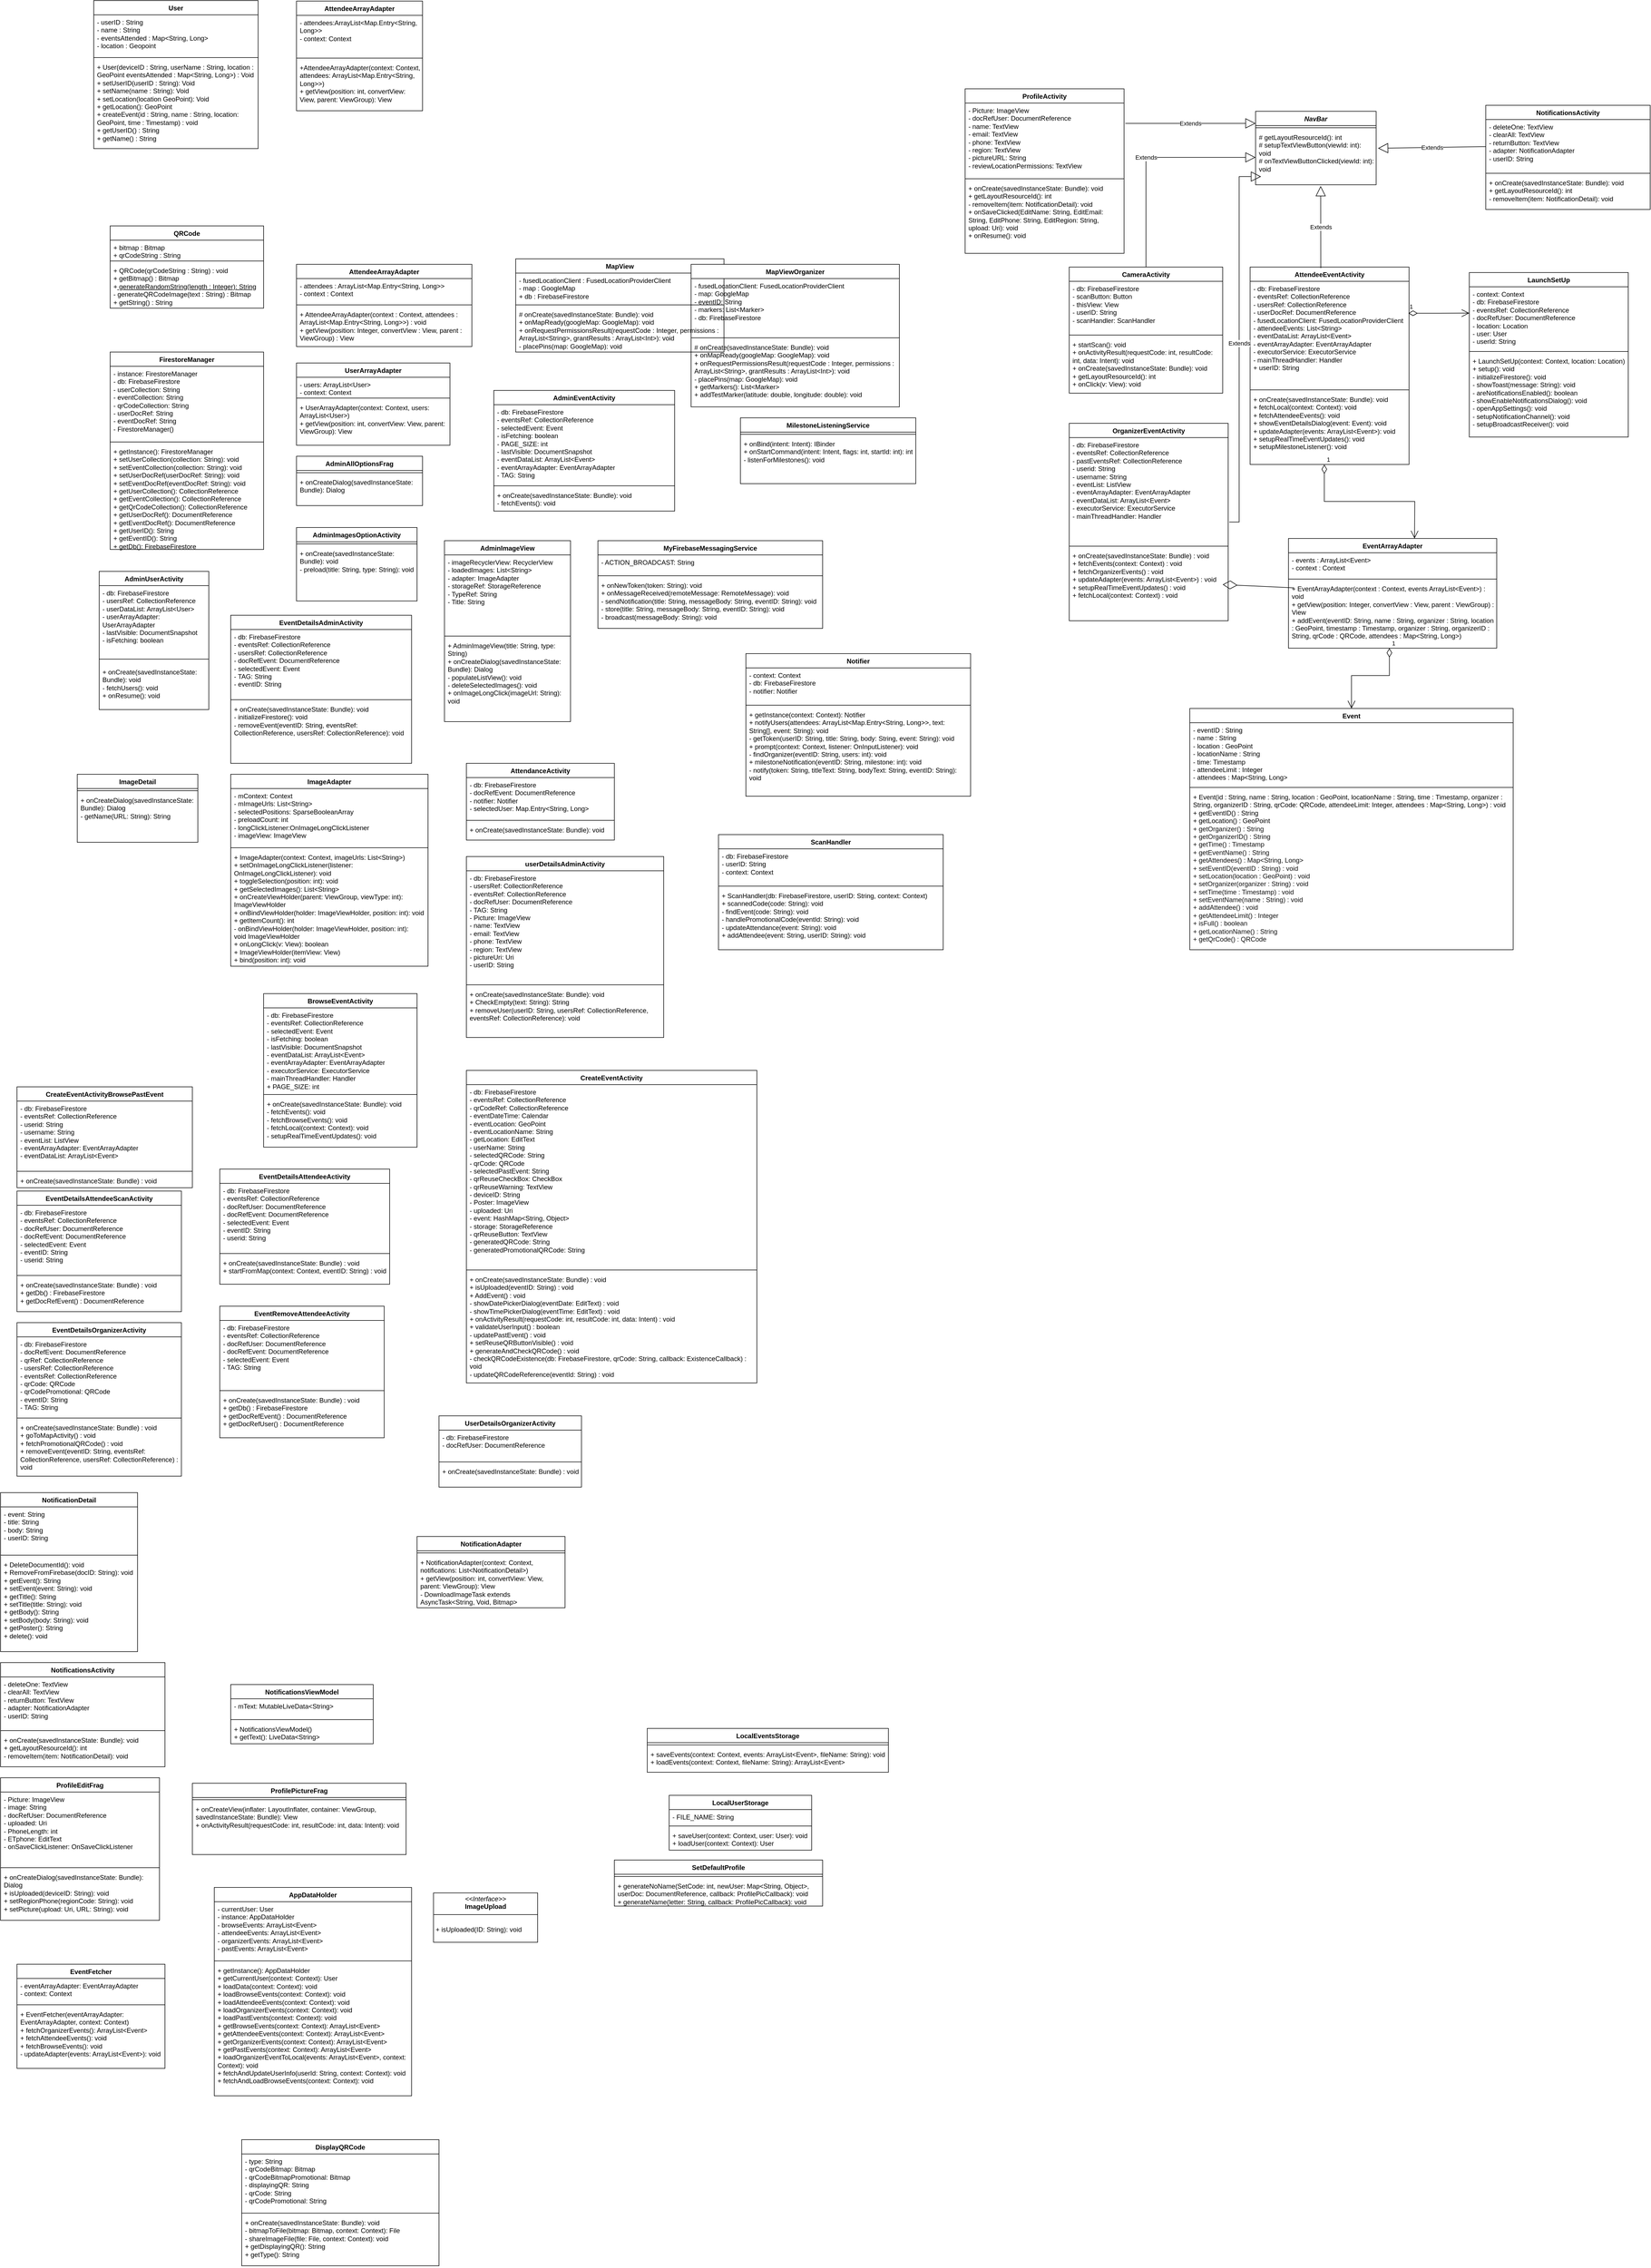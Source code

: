 <mxfile version="24.2.2" type="device">
  <diagram id="C5RBs43oDa-KdzZeNtuy" name="Page-1">
    <mxGraphModel dx="6563" dy="3120" grid="1" gridSize="10" guides="1" tooltips="1" connect="1" arrows="1" fold="1" page="1" pageScale="1" pageWidth="827" pageHeight="1169" math="0" shadow="0">
      <root>
        <mxCell id="WIyWlLk6GJQsqaUBKTNV-0" />
        <mxCell id="WIyWlLk6GJQsqaUBKTNV-1" parent="WIyWlLk6GJQsqaUBKTNV-0" />
        <mxCell id="4ze2XtRtzKSnxw6VI-vd-0" value="AttendeeArrayAdapter" style="swimlane;fontStyle=1;align=center;verticalAlign=top;childLayout=stackLayout;horizontal=1;startSize=26;horizontalStack=0;resizeParent=1;resizeParentMax=0;resizeLast=0;collapsible=1;marginBottom=0;whiteSpace=wrap;html=1;" vertex="1" parent="WIyWlLk6GJQsqaUBKTNV-1">
          <mxGeometry x="40" y="80" width="230" height="200" as="geometry" />
        </mxCell>
        <mxCell id="4ze2XtRtzKSnxw6VI-vd-1" value="&lt;div&gt;- attendees:ArrayList&amp;lt;Map.Entry&amp;lt;String, Long&amp;gt;&amp;gt;&lt;/div&gt;&lt;div&gt;- context: Context&lt;/div&gt;" style="text;strokeColor=none;fillColor=none;align=left;verticalAlign=top;spacingLeft=4;spacingRight=4;overflow=hidden;rotatable=0;points=[[0,0.5],[1,0.5]];portConstraint=eastwest;whiteSpace=wrap;html=1;" vertex="1" parent="4ze2XtRtzKSnxw6VI-vd-0">
          <mxGeometry y="26" width="230" height="74" as="geometry" />
        </mxCell>
        <mxCell id="4ze2XtRtzKSnxw6VI-vd-2" value="" style="line;strokeWidth=1;fillColor=none;align=left;verticalAlign=middle;spacingTop=-1;spacingLeft=3;spacingRight=3;rotatable=0;labelPosition=right;points=[];portConstraint=eastwest;strokeColor=inherit;" vertex="1" parent="4ze2XtRtzKSnxw6VI-vd-0">
          <mxGeometry y="100" width="230" height="8" as="geometry" />
        </mxCell>
        <mxCell id="4ze2XtRtzKSnxw6VI-vd-3" value="&lt;div&gt;+AttendeeArrayAdapter(context: Context, attendees: ArrayList&amp;lt;Map.Entry&amp;lt;String, Long&amp;gt;&amp;gt;)&lt;/div&gt;&lt;div&gt;+ getView(position: int, convertView: View, parent: ViewGroup): View&lt;/div&gt;" style="text;strokeColor=none;fillColor=none;align=left;verticalAlign=top;spacingLeft=4;spacingRight=4;overflow=hidden;rotatable=0;points=[[0,0.5],[1,0.5]];portConstraint=eastwest;whiteSpace=wrap;html=1;" vertex="1" parent="4ze2XtRtzKSnxw6VI-vd-0">
          <mxGeometry y="108" width="230" height="92" as="geometry" />
        </mxCell>
        <mxCell id="4ze2XtRtzKSnxw6VI-vd-8" value="Event" style="swimlane;fontStyle=1;align=center;verticalAlign=top;childLayout=stackLayout;horizontal=1;startSize=26;horizontalStack=0;resizeParent=1;resizeParentMax=0;resizeLast=0;collapsible=1;marginBottom=0;whiteSpace=wrap;html=1;" vertex="1" parent="WIyWlLk6GJQsqaUBKTNV-1">
          <mxGeometry x="1670" y="1370" width="590" height="440" as="geometry" />
        </mxCell>
        <mxCell id="4ze2XtRtzKSnxw6VI-vd-9" value="- eventID : String&lt;br&gt;- name : String&lt;br&gt;- location : GeoPoint&lt;br&gt;- locationName : String&lt;br&gt;- time: Timestamp&lt;br&gt;- attendeeLimit : Integer&lt;br&gt;- attendees : Map&amp;lt;String, Long&amp;gt;" style="text;strokeColor=none;fillColor=none;align=left;verticalAlign=top;spacingLeft=4;spacingRight=4;overflow=hidden;rotatable=0;points=[[0,0.5],[1,0.5]];portConstraint=eastwest;whiteSpace=wrap;html=1;" vertex="1" parent="4ze2XtRtzKSnxw6VI-vd-8">
          <mxGeometry y="26" width="590" height="114" as="geometry" />
        </mxCell>
        <mxCell id="4ze2XtRtzKSnxw6VI-vd-10" value="" style="line;strokeWidth=1;fillColor=none;align=left;verticalAlign=middle;spacingTop=-1;spacingLeft=3;spacingRight=3;rotatable=0;labelPosition=right;points=[];portConstraint=eastwest;strokeColor=inherit;" vertex="1" parent="4ze2XtRtzKSnxw6VI-vd-8">
          <mxGeometry y="140" width="590" height="8" as="geometry" />
        </mxCell>
        <mxCell id="4ze2XtRtzKSnxw6VI-vd-11" value="+ Event(id : String, name : String, location : GeoPoint, locationName : String, time : Timestamp, organizer :&amp;nbsp; String, organizerID : String, qrCode: QRCode, attendeeLimit: Integer, attendees : Map&amp;lt;String, Long&amp;gt;) : void&lt;br&gt;+ getEventID() : String&lt;br&gt;+ getLocation() : GeoPoint&lt;br&gt;&lt;span style=&quot;font-weight: var(--cib-type-body1-font-weight); color: rgb(17, 17, 17);&quot;&gt;+ getOrganizer() : String&lt;br&gt;&lt;/span&gt;&lt;span style=&quot;font-weight: var(--cib-type-body1-font-weight); color: rgb(17, 17, 17);&quot;&gt;+ getOrganizerID() : String&lt;br&gt;&lt;/span&gt;&lt;span style=&quot;font-weight: var(--cib-type-body1-font-weight); color: rgb(17, 17, 17);&quot;&gt;+ getTime() : Timestamp&lt;br&gt;&lt;/span&gt;&lt;span style=&quot;font-weight: var(--cib-type-body1-font-weight); color: rgb(17, 17, 17);&quot;&gt;+ getEventName() : String&lt;br&gt;&lt;/span&gt;&lt;span style=&quot;font-weight: var(--cib-type-body1-font-weight); color: rgb(17, 17, 17);&quot;&gt;+ getAttendees() : Map&amp;lt;String, Long&amp;gt;&lt;br&gt;&lt;/span&gt;&lt;span style=&quot;font-weight: var(--cib-type-body1-font-weight); color: rgb(17, 17, 17);&quot;&gt;+ setEventID(eventID : String) : void&lt;br&gt;&lt;/span&gt;&lt;span style=&quot;font-weight: var(--cib-type-body1-font-weight); color: rgb(17, 17, 17);&quot;&gt;+ setLocation(location : GeoPoint) : void&lt;br&gt;&lt;/span&gt;&lt;span style=&quot;font-weight: var(--cib-type-body1-font-weight); color: rgb(17, 17, 17);&quot;&gt;+ setOrganizer(organizer : String) : void&lt;br&gt;&lt;/span&gt;&lt;span style=&quot;font-weight: var(--cib-type-body1-font-weight); color: rgb(17, 17, 17);&quot;&gt;+ setTime(time : Timestamp) : void&lt;br&gt;&lt;/span&gt;&lt;span style=&quot;font-weight: var(--cib-type-body1-font-weight); color: rgb(17, 17, 17);&quot;&gt;+ setEventName(name : String) : void&lt;br&gt;&lt;/span&gt;&lt;span style=&quot;font-weight: var(--cib-type-body1-font-weight); color: rgb(17, 17, 17);&quot;&gt;+ addAttendee() : void&lt;br&gt;&lt;/span&gt;&lt;span style=&quot;font-weight: var(--cib-type-body1-font-weight); color: rgb(17, 17, 17);&quot;&gt;+ getAttendeeLimit() : Integer&lt;br&gt;&lt;/span&gt;&lt;span style=&quot;font-weight: var(--cib-type-body1-font-weight); color: rgb(17, 17, 17);&quot;&gt;+ isFull() : boolean&lt;br&gt;&lt;/span&gt;&lt;span style=&quot;font-weight: var(--cib-type-body1-font-weight); color: rgb(17, 17, 17);&quot;&gt;+ getLocationName() : String&lt;br&gt;&lt;/span&gt;&lt;span style=&quot;font-weight: var(--cib-type-body1-font-weight); color: rgb(17, 17, 17);&quot;&gt;+ getQrCode() : QRCode&lt;/span&gt;&lt;span style=&quot;font-weight: var(--cib-type-body1-font-weight); color: rgb(17, 17, 17);&quot;&gt;&lt;br&gt;&lt;/span&gt;" style="text;strokeColor=none;fillColor=none;align=left;verticalAlign=top;spacingLeft=4;spacingRight=4;overflow=hidden;rotatable=0;points=[[0,0.5],[1,0.5]];portConstraint=eastwest;whiteSpace=wrap;html=1;" vertex="1" parent="4ze2XtRtzKSnxw6VI-vd-8">
          <mxGeometry y="148" width="590" height="292" as="geometry" />
        </mxCell>
        <mxCell id="4ze2XtRtzKSnxw6VI-vd-12" value="AttendeeArrayAdapter" style="swimlane;fontStyle=1;align=center;verticalAlign=top;childLayout=stackLayout;horizontal=1;startSize=26;horizontalStack=0;resizeParent=1;resizeParentMax=0;resizeLast=0;collapsible=1;marginBottom=0;whiteSpace=wrap;html=1;" vertex="1" parent="WIyWlLk6GJQsqaUBKTNV-1">
          <mxGeometry x="40" y="560" width="320" height="150" as="geometry" />
        </mxCell>
        <mxCell id="4ze2XtRtzKSnxw6VI-vd-13" value="- attendees : ArrayList&amp;lt;Map.Entry&amp;lt;String, Long&amp;gt;&amp;gt;&lt;br&gt;- context : Context" style="text;strokeColor=none;fillColor=none;align=left;verticalAlign=top;spacingLeft=4;spacingRight=4;overflow=hidden;rotatable=0;points=[[0,0.5],[1,0.5]];portConstraint=eastwest;whiteSpace=wrap;html=1;" vertex="1" parent="4ze2XtRtzKSnxw6VI-vd-12">
          <mxGeometry y="26" width="320" height="44" as="geometry" />
        </mxCell>
        <mxCell id="4ze2XtRtzKSnxw6VI-vd-14" value="" style="line;strokeWidth=1;fillColor=none;align=left;verticalAlign=middle;spacingTop=-1;spacingLeft=3;spacingRight=3;rotatable=0;labelPosition=right;points=[];portConstraint=eastwest;strokeColor=inherit;" vertex="1" parent="4ze2XtRtzKSnxw6VI-vd-12">
          <mxGeometry y="70" width="320" height="8" as="geometry" />
        </mxCell>
        <mxCell id="4ze2XtRtzKSnxw6VI-vd-15" value="+ AttendeeArrayAdapter(context : Context, attendees : ArrayList&amp;lt;Map.Entry&amp;lt;String, Long&amp;gt;&amp;gt;) : void&lt;br&gt;+ getView(position: Integer, convertView : View, parent : ViewGroup) : View" style="text;strokeColor=none;fillColor=none;align=left;verticalAlign=top;spacingLeft=4;spacingRight=4;overflow=hidden;rotatable=0;points=[[0,0.5],[1,0.5]];portConstraint=eastwest;whiteSpace=wrap;html=1;" vertex="1" parent="4ze2XtRtzKSnxw6VI-vd-12">
          <mxGeometry y="78" width="320" height="72" as="geometry" />
        </mxCell>
        <mxCell id="4ze2XtRtzKSnxw6VI-vd-16" value="User" style="swimlane;fontStyle=1;align=center;verticalAlign=top;childLayout=stackLayout;horizontal=1;startSize=26;horizontalStack=0;resizeParent=1;resizeParentMax=0;resizeLast=0;collapsible=1;marginBottom=0;whiteSpace=wrap;html=1;" vertex="1" parent="WIyWlLk6GJQsqaUBKTNV-1">
          <mxGeometry x="-330" y="79" width="300" height="270" as="geometry" />
        </mxCell>
        <mxCell id="4ze2XtRtzKSnxw6VI-vd-17" value="- userID : String&lt;br&gt;- name : String&lt;br&gt;- eventsAttended : Map&amp;lt;String, Long&amp;gt;&lt;br&gt;- location : Geopoint" style="text;strokeColor=none;fillColor=none;align=left;verticalAlign=top;spacingLeft=4;spacingRight=4;overflow=hidden;rotatable=0;points=[[0,0.5],[1,0.5]];portConstraint=eastwest;whiteSpace=wrap;html=1;" vertex="1" parent="4ze2XtRtzKSnxw6VI-vd-16">
          <mxGeometry y="26" width="300" height="74" as="geometry" />
        </mxCell>
        <mxCell id="4ze2XtRtzKSnxw6VI-vd-18" value="" style="line;strokeWidth=1;fillColor=none;align=left;verticalAlign=middle;spacingTop=-1;spacingLeft=3;spacingRight=3;rotatable=0;labelPosition=right;points=[];portConstraint=eastwest;strokeColor=inherit;" vertex="1" parent="4ze2XtRtzKSnxw6VI-vd-16">
          <mxGeometry y="100" width="300" height="8" as="geometry" />
        </mxCell>
        <mxCell id="4ze2XtRtzKSnxw6VI-vd-19" value="+ User(deviceID : String, userName : String, location : GeoPoint eventsAttended : Map&amp;lt;String, Long&amp;gt;) : Void&lt;br&gt;+ setUserID(userID : String): Void&lt;br&gt;+ setName(name : String): Void&lt;br&gt;+ setLocation(location GeoPoint): Void&lt;br&gt;+ getLocation(): GeoPoint&lt;br&gt;+ createEvent(id : String, name : String, location: GeoPoint, time : Timestamp) : void&lt;br&gt;+ getUserID() : String&lt;br&gt;+ getName() : String" style="text;strokeColor=none;fillColor=none;align=left;verticalAlign=top;spacingLeft=4;spacingRight=4;overflow=hidden;rotatable=0;points=[[0,0.5],[1,0.5]];portConstraint=eastwest;whiteSpace=wrap;html=1;" vertex="1" parent="4ze2XtRtzKSnxw6VI-vd-16">
          <mxGeometry y="108" width="300" height="162" as="geometry" />
        </mxCell>
        <mxCell id="4ze2XtRtzKSnxw6VI-vd-20" value="MapView" style="swimlane;fontStyle=1;align=center;verticalAlign=top;childLayout=stackLayout;horizontal=1;startSize=26;horizontalStack=0;resizeParent=1;resizeParentMax=0;resizeLast=0;collapsible=1;marginBottom=0;whiteSpace=wrap;html=1;" vertex="1" parent="WIyWlLk6GJQsqaUBKTNV-1">
          <mxGeometry x="440" y="550" width="380" height="170" as="geometry" />
        </mxCell>
        <mxCell id="4ze2XtRtzKSnxw6VI-vd-21" value="- fusedLocationClient : FusedLocationProviderClient&lt;br&gt;- map : GoogleMap&lt;br&gt;+ db : FirebaseFirestore" style="text;strokeColor=none;fillColor=none;align=left;verticalAlign=top;spacingLeft=4;spacingRight=4;overflow=hidden;rotatable=0;points=[[0,0.5],[1,0.5]];portConstraint=eastwest;whiteSpace=wrap;html=1;" vertex="1" parent="4ze2XtRtzKSnxw6VI-vd-20">
          <mxGeometry y="26" width="380" height="54" as="geometry" />
        </mxCell>
        <mxCell id="4ze2XtRtzKSnxw6VI-vd-22" value="" style="line;strokeWidth=1;fillColor=none;align=left;verticalAlign=middle;spacingTop=-1;spacingLeft=3;spacingRight=3;rotatable=0;labelPosition=right;points=[];portConstraint=eastwest;strokeColor=inherit;" vertex="1" parent="4ze2XtRtzKSnxw6VI-vd-20">
          <mxGeometry y="80" width="380" height="8" as="geometry" />
        </mxCell>
        <mxCell id="4ze2XtRtzKSnxw6VI-vd-23" value="# onCreate(savedInstanceState: Bundle): void&lt;br&gt;+ onMapReady(googleMap: GoogleMap): void&lt;br&gt;+&amp;nbsp;onRequestPermissionsResult(requestCode : Integer, permissions : ArrayList&amp;lt;String&amp;gt;, grantResults : ArrayList&amp;lt;Int&amp;gt;): void&lt;br&gt;- placePins(map: GoogleMap): void" style="text;strokeColor=none;fillColor=none;align=left;verticalAlign=top;spacingLeft=4;spacingRight=4;overflow=hidden;rotatable=0;points=[[0,0.5],[1,0.5]];portConstraint=eastwest;whiteSpace=wrap;html=1;" vertex="1" parent="4ze2XtRtzKSnxw6VI-vd-20">
          <mxGeometry y="88" width="380" height="82" as="geometry" />
        </mxCell>
        <mxCell id="4ze2XtRtzKSnxw6VI-vd-24" value="QRCode" style="swimlane;fontStyle=1;align=center;verticalAlign=top;childLayout=stackLayout;horizontal=1;startSize=26;horizontalStack=0;resizeParent=1;resizeParentMax=0;resizeLast=0;collapsible=1;marginBottom=0;whiteSpace=wrap;html=1;" vertex="1" parent="WIyWlLk6GJQsqaUBKTNV-1">
          <mxGeometry x="-300" y="490" width="280" height="150" as="geometry" />
        </mxCell>
        <mxCell id="4ze2XtRtzKSnxw6VI-vd-25" value="+ bitmap : Bitmap&lt;br&gt;+ qrCodeString : String" style="text;strokeColor=none;fillColor=none;align=left;verticalAlign=top;spacingLeft=4;spacingRight=4;overflow=hidden;rotatable=0;points=[[0,0.5],[1,0.5]];portConstraint=eastwest;whiteSpace=wrap;html=1;" vertex="1" parent="4ze2XtRtzKSnxw6VI-vd-24">
          <mxGeometry y="26" width="280" height="34" as="geometry" />
        </mxCell>
        <mxCell id="4ze2XtRtzKSnxw6VI-vd-26" value="" style="line;strokeWidth=1;fillColor=none;align=left;verticalAlign=middle;spacingTop=-1;spacingLeft=3;spacingRight=3;rotatable=0;labelPosition=right;points=[];portConstraint=eastwest;strokeColor=inherit;" vertex="1" parent="4ze2XtRtzKSnxw6VI-vd-24">
          <mxGeometry y="60" width="280" height="8" as="geometry" />
        </mxCell>
        <mxCell id="4ze2XtRtzKSnxw6VI-vd-27" value="+ QRCode(qrCodeString : String) : void&lt;br&gt;+ getBitmap() : Bitmap&lt;br&gt;+&lt;u&gt; generateRandomString(length : Integer): String&lt;/u&gt;&lt;br&gt;- generateQRCodeImage(text : String) : Bitmap&lt;br&gt;+ getString() : String" style="text;strokeColor=none;fillColor=none;align=left;verticalAlign=top;spacingLeft=4;spacingRight=4;overflow=hidden;rotatable=0;points=[[0,0.5],[1,0.5]];portConstraint=eastwest;whiteSpace=wrap;html=1;" vertex="1" parent="4ze2XtRtzKSnxw6VI-vd-24">
          <mxGeometry y="68" width="280" height="82" as="geometry" />
        </mxCell>
        <mxCell id="4ze2XtRtzKSnxw6VI-vd-29" value="FirestoreManager" style="swimlane;fontStyle=1;align=center;verticalAlign=top;childLayout=stackLayout;horizontal=1;startSize=26;horizontalStack=0;resizeParent=1;resizeParentMax=0;resizeLast=0;collapsible=1;marginBottom=0;whiteSpace=wrap;html=1;" vertex="1" parent="WIyWlLk6GJQsqaUBKTNV-1">
          <mxGeometry x="-300" y="720" width="280" height="360" as="geometry" />
        </mxCell>
        <mxCell id="4ze2XtRtzKSnxw6VI-vd-30" value="&lt;div&gt;- instance: FirestoreManager&lt;/div&gt;&lt;div&gt;- db: FirebaseFirestore&lt;/div&gt;&lt;div&gt;- userCollection: String&lt;/div&gt;&lt;div&gt;- eventCollection: String&lt;/div&gt;&lt;div&gt;- qrCodeCollection: String&lt;/div&gt;&lt;div&gt;- userDocRef: String&lt;/div&gt;&lt;div&gt;- eventDocRef: String&lt;/div&gt;&lt;div&gt;- FirestoreManager()&lt;/div&gt;" style="text;strokeColor=none;fillColor=none;align=left;verticalAlign=top;spacingLeft=4;spacingRight=4;overflow=hidden;rotatable=0;points=[[0,0.5],[1,0.5]];portConstraint=eastwest;whiteSpace=wrap;html=1;" vertex="1" parent="4ze2XtRtzKSnxw6VI-vd-29">
          <mxGeometry y="26" width="280" height="134" as="geometry" />
        </mxCell>
        <mxCell id="4ze2XtRtzKSnxw6VI-vd-31" value="" style="line;strokeWidth=1;fillColor=none;align=left;verticalAlign=middle;spacingTop=-1;spacingLeft=3;spacingRight=3;rotatable=0;labelPosition=right;points=[];portConstraint=eastwest;strokeColor=inherit;" vertex="1" parent="4ze2XtRtzKSnxw6VI-vd-29">
          <mxGeometry y="160" width="280" height="8" as="geometry" />
        </mxCell>
        <mxCell id="4ze2XtRtzKSnxw6VI-vd-32" value="&lt;div&gt;+ getInstance(): FirestoreManager&lt;/div&gt;&lt;div&gt;+ setUserCollection(collection: String): void&lt;/div&gt;&lt;div&gt;+ setEventCollection(collection: String): void&lt;/div&gt;&lt;div&gt;+ setUserDocRef(userDocRef: String): void&lt;/div&gt;&lt;div&gt;+ setEventDocRef(eventDocRef: String): void&lt;/div&gt;&lt;div&gt;+ getUserCollection(): CollectionReference&lt;/div&gt;&lt;div&gt;+ getEventCollection(): CollectionReference&lt;/div&gt;&lt;div&gt;+ getQrCodeCollection(): CollectionReference&lt;/div&gt;&lt;div&gt;+ getUserDocRef(): DocumentReference&lt;/div&gt;&lt;div&gt;+ getEventDocRef(): DocumentReference&lt;/div&gt;&lt;div&gt;+ getUserID(): String&lt;/div&gt;&lt;div&gt;+ getEventID(): String&lt;/div&gt;&lt;div&gt;+ getDb(): FirebaseFirestore&lt;/div&gt;&lt;div&gt;&lt;br&gt;&lt;/div&gt;" style="text;strokeColor=none;fillColor=none;align=left;verticalAlign=top;spacingLeft=4;spacingRight=4;overflow=hidden;rotatable=0;points=[[0,0.5],[1,0.5]];portConstraint=eastwest;whiteSpace=wrap;html=1;" vertex="1" parent="4ze2XtRtzKSnxw6VI-vd-29">
          <mxGeometry y="168" width="280" height="192" as="geometry" />
        </mxCell>
        <mxCell id="4ze2XtRtzKSnxw6VI-vd-33" value="UserArrayAdapter" style="swimlane;fontStyle=1;align=center;verticalAlign=top;childLayout=stackLayout;horizontal=1;startSize=26;horizontalStack=0;resizeParent=1;resizeParentMax=0;resizeLast=0;collapsible=1;marginBottom=0;whiteSpace=wrap;html=1;" vertex="1" parent="WIyWlLk6GJQsqaUBKTNV-1">
          <mxGeometry x="40" y="740" width="280" height="150" as="geometry" />
        </mxCell>
        <mxCell id="4ze2XtRtzKSnxw6VI-vd-34" value="&lt;div&gt;- users: ArrayList&amp;lt;User&amp;gt;&lt;/div&gt;&lt;div&gt;- context: Context&lt;/div&gt;" style="text;strokeColor=none;fillColor=none;align=left;verticalAlign=top;spacingLeft=4;spacingRight=4;overflow=hidden;rotatable=0;points=[[0,0.5],[1,0.5]];portConstraint=eastwest;whiteSpace=wrap;html=1;" vertex="1" parent="4ze2XtRtzKSnxw6VI-vd-33">
          <mxGeometry y="26" width="280" height="34" as="geometry" />
        </mxCell>
        <mxCell id="4ze2XtRtzKSnxw6VI-vd-35" value="" style="line;strokeWidth=1;fillColor=none;align=left;verticalAlign=middle;spacingTop=-1;spacingLeft=3;spacingRight=3;rotatable=0;labelPosition=right;points=[];portConstraint=eastwest;strokeColor=inherit;" vertex="1" parent="4ze2XtRtzKSnxw6VI-vd-33">
          <mxGeometry y="60" width="280" height="8" as="geometry" />
        </mxCell>
        <mxCell id="4ze2XtRtzKSnxw6VI-vd-36" value="&lt;div&gt;+ UserArrayAdapter(context: Context, users: ArrayList&amp;lt;User&amp;gt;)&lt;/div&gt;&lt;div&gt;+ getView(position: int, convertView: View, parent: ViewGroup): View&lt;/div&gt;" style="text;strokeColor=none;fillColor=none;align=left;verticalAlign=top;spacingLeft=4;spacingRight=4;overflow=hidden;rotatable=0;points=[[0,0.5],[1,0.5]];portConstraint=eastwest;whiteSpace=wrap;html=1;" vertex="1" parent="4ze2XtRtzKSnxw6VI-vd-33">
          <mxGeometry y="68" width="280" height="82" as="geometry" />
        </mxCell>
        <mxCell id="4ze2XtRtzKSnxw6VI-vd-37" value="AdminAllOptionsFrag" style="swimlane;fontStyle=1;align=center;verticalAlign=top;childLayout=stackLayout;horizontal=1;startSize=26;horizontalStack=0;resizeParent=1;resizeParentMax=0;resizeLast=0;collapsible=1;marginBottom=0;whiteSpace=wrap;html=1;" vertex="1" parent="WIyWlLk6GJQsqaUBKTNV-1">
          <mxGeometry x="40" y="910" width="230" height="90" as="geometry" />
        </mxCell>
        <mxCell id="4ze2XtRtzKSnxw6VI-vd-39" value="" style="line;strokeWidth=1;fillColor=none;align=left;verticalAlign=middle;spacingTop=-1;spacingLeft=3;spacingRight=3;rotatable=0;labelPosition=right;points=[];portConstraint=eastwest;strokeColor=inherit;" vertex="1" parent="4ze2XtRtzKSnxw6VI-vd-37">
          <mxGeometry y="26" width="230" height="8" as="geometry" />
        </mxCell>
        <mxCell id="4ze2XtRtzKSnxw6VI-vd-40" value="+ onCreateDialog(savedInstanceState: Bundle): Dialog" style="text;strokeColor=none;fillColor=none;align=left;verticalAlign=top;spacingLeft=4;spacingRight=4;overflow=hidden;rotatable=0;points=[[0,0.5],[1,0.5]];portConstraint=eastwest;whiteSpace=wrap;html=1;" vertex="1" parent="4ze2XtRtzKSnxw6VI-vd-37">
          <mxGeometry y="34" width="230" height="56" as="geometry" />
        </mxCell>
        <mxCell id="4ze2XtRtzKSnxw6VI-vd-41" value="AdminEventActivity" style="swimlane;fontStyle=1;align=center;verticalAlign=top;childLayout=stackLayout;horizontal=1;startSize=26;horizontalStack=0;resizeParent=1;resizeParentMax=0;resizeLast=0;collapsible=1;marginBottom=0;whiteSpace=wrap;html=1;" vertex="1" parent="WIyWlLk6GJQsqaUBKTNV-1">
          <mxGeometry x="400" y="790" width="330" height="220" as="geometry" />
        </mxCell>
        <mxCell id="4ze2XtRtzKSnxw6VI-vd-42" value="&lt;div&gt;- db: FirebaseFirestore&lt;/div&gt;&lt;div&gt;- eventsRef: CollectionReference&lt;/div&gt;&lt;div&gt;- selectedEvent: Event&lt;/div&gt;&lt;div&gt;- isFetching: boolean&lt;/div&gt;&lt;div&gt;- PAGE_SIZE: int&lt;/div&gt;&lt;div&gt;- lastVisible: DocumentSnapshot&lt;/div&gt;&lt;div&gt;- eventDataList: ArrayList&amp;lt;Event&amp;gt;&lt;/div&gt;&lt;div&gt;- eventArrayAdapter: EventArrayAdapter&lt;/div&gt;&lt;div&gt;- TAG: String&lt;/div&gt;" style="text;strokeColor=none;fillColor=none;align=left;verticalAlign=top;spacingLeft=4;spacingRight=4;overflow=hidden;rotatable=0;points=[[0,0.5],[1,0.5]];portConstraint=eastwest;whiteSpace=wrap;html=1;" vertex="1" parent="4ze2XtRtzKSnxw6VI-vd-41">
          <mxGeometry y="26" width="330" height="144" as="geometry" />
        </mxCell>
        <mxCell id="4ze2XtRtzKSnxw6VI-vd-43" value="" style="line;strokeWidth=1;fillColor=none;align=left;verticalAlign=middle;spacingTop=-1;spacingLeft=3;spacingRight=3;rotatable=0;labelPosition=right;points=[];portConstraint=eastwest;strokeColor=inherit;" vertex="1" parent="4ze2XtRtzKSnxw6VI-vd-41">
          <mxGeometry y="170" width="330" height="8" as="geometry" />
        </mxCell>
        <mxCell id="4ze2XtRtzKSnxw6VI-vd-44" value="&lt;div&gt;+ onCreate(savedInstanceState: Bundle): void&lt;/div&gt;&lt;div&gt;- fetchEvents(): void&lt;/div&gt;" style="text;strokeColor=none;fillColor=none;align=left;verticalAlign=top;spacingLeft=4;spacingRight=4;overflow=hidden;rotatable=0;points=[[0,0.5],[1,0.5]];portConstraint=eastwest;whiteSpace=wrap;html=1;" vertex="1" parent="4ze2XtRtzKSnxw6VI-vd-41">
          <mxGeometry y="178" width="330" height="42" as="geometry" />
        </mxCell>
        <mxCell id="4ze2XtRtzKSnxw6VI-vd-45" value="AdminImagesOptionActivity" style="swimlane;fontStyle=1;align=center;verticalAlign=top;childLayout=stackLayout;horizontal=1;startSize=26;horizontalStack=0;resizeParent=1;resizeParentMax=0;resizeLast=0;collapsible=1;marginBottom=0;whiteSpace=wrap;html=1;" vertex="1" parent="WIyWlLk6GJQsqaUBKTNV-1">
          <mxGeometry x="40" y="1040" width="220" height="134" as="geometry" />
        </mxCell>
        <mxCell id="4ze2XtRtzKSnxw6VI-vd-47" value="" style="line;strokeWidth=1;fillColor=none;align=left;verticalAlign=middle;spacingTop=-1;spacingLeft=3;spacingRight=3;rotatable=0;labelPosition=right;points=[];portConstraint=eastwest;strokeColor=inherit;" vertex="1" parent="4ze2XtRtzKSnxw6VI-vd-45">
          <mxGeometry y="26" width="220" height="8" as="geometry" />
        </mxCell>
        <mxCell id="4ze2XtRtzKSnxw6VI-vd-48" value="&lt;div&gt;+ onCreate(savedInstanceState: Bundle): void&lt;/div&gt;&lt;div&gt;- preload(title: String, type: String): void&lt;/div&gt;" style="text;strokeColor=none;fillColor=none;align=left;verticalAlign=top;spacingLeft=4;spacingRight=4;overflow=hidden;rotatable=0;points=[[0,0.5],[1,0.5]];portConstraint=eastwest;whiteSpace=wrap;html=1;" vertex="1" parent="4ze2XtRtzKSnxw6VI-vd-45">
          <mxGeometry y="34" width="220" height="100" as="geometry" />
        </mxCell>
        <mxCell id="4ze2XtRtzKSnxw6VI-vd-53" value="AdminImageView" style="swimlane;fontStyle=1;align=center;verticalAlign=top;childLayout=stackLayout;horizontal=1;startSize=26;horizontalStack=0;resizeParent=1;resizeParentMax=0;resizeLast=0;collapsible=1;marginBottom=0;whiteSpace=wrap;html=1;" vertex="1" parent="WIyWlLk6GJQsqaUBKTNV-1">
          <mxGeometry x="310" y="1064" width="230" height="330" as="geometry" />
        </mxCell>
        <mxCell id="4ze2XtRtzKSnxw6VI-vd-54" value="&lt;div&gt;- imageRecyclerView: RecyclerView&lt;/div&gt;&lt;div&gt;- loadedImages: List&amp;lt;String&amp;gt;&lt;/div&gt;&lt;div&gt;- adapter: ImageAdapter&lt;/div&gt;&lt;div&gt;- storageRef: StorageReference&lt;/div&gt;&lt;div&gt;- TypeRef: String&lt;/div&gt;&lt;div&gt;- Title: String&lt;/div&gt;" style="text;strokeColor=none;fillColor=none;align=left;verticalAlign=top;spacingLeft=4;spacingRight=4;overflow=hidden;rotatable=0;points=[[0,0.5],[1,0.5]];portConstraint=eastwest;whiteSpace=wrap;html=1;" vertex="1" parent="4ze2XtRtzKSnxw6VI-vd-53">
          <mxGeometry y="26" width="230" height="144" as="geometry" />
        </mxCell>
        <mxCell id="4ze2XtRtzKSnxw6VI-vd-55" value="" style="line;strokeWidth=1;fillColor=none;align=left;verticalAlign=middle;spacingTop=-1;spacingLeft=3;spacingRight=3;rotatable=0;labelPosition=right;points=[];portConstraint=eastwest;strokeColor=inherit;" vertex="1" parent="4ze2XtRtzKSnxw6VI-vd-53">
          <mxGeometry y="170" width="230" height="8" as="geometry" />
        </mxCell>
        <mxCell id="4ze2XtRtzKSnxw6VI-vd-56" value="&lt;div&gt;+ AdminImageView(title: String, type: String)&lt;/div&gt;&lt;div&gt;+ onCreateDialog(savedInstanceState: Bundle): Dialog&lt;/div&gt;&lt;div&gt;- populateListView(): void&lt;/div&gt;&lt;div&gt;- deleteSelectedImages(): void&lt;/div&gt;&lt;div&gt;+ onImageLongClick(imageUrl: String): void&lt;/div&gt;" style="text;strokeColor=none;fillColor=none;align=left;verticalAlign=top;spacingLeft=4;spacingRight=4;overflow=hidden;rotatable=0;points=[[0,0.5],[1,0.5]];portConstraint=eastwest;whiteSpace=wrap;html=1;" vertex="1" parent="4ze2XtRtzKSnxw6VI-vd-53">
          <mxGeometry y="178" width="230" height="152" as="geometry" />
        </mxCell>
        <mxCell id="4ze2XtRtzKSnxw6VI-vd-57" value="AdminUserActivity" style="swimlane;fontStyle=1;align=center;verticalAlign=top;childLayout=stackLayout;horizontal=1;startSize=26;horizontalStack=0;resizeParent=1;resizeParentMax=0;resizeLast=0;collapsible=1;marginBottom=0;whiteSpace=wrap;html=1;" vertex="1" parent="WIyWlLk6GJQsqaUBKTNV-1">
          <mxGeometry x="-320" y="1120" width="200" height="252" as="geometry" />
        </mxCell>
        <mxCell id="4ze2XtRtzKSnxw6VI-vd-58" value="&lt;div&gt;- db: FirebaseFirestore&lt;/div&gt;&lt;div&gt;- usersRef: CollectionReference&lt;/div&gt;&lt;div&gt;- userDataList: ArrayList&amp;lt;User&amp;gt;&lt;/div&gt;&lt;div&gt;- userArrayAdapter: UserArrayAdapter&lt;/div&gt;&lt;div&gt;- lastVisible: DocumentSnapshot&lt;/div&gt;&lt;div&gt;- isFetching: boolean&lt;/div&gt;" style="text;strokeColor=none;fillColor=none;align=left;verticalAlign=top;spacingLeft=4;spacingRight=4;overflow=hidden;rotatable=0;points=[[0,0.5],[1,0.5]];portConstraint=eastwest;whiteSpace=wrap;html=1;" vertex="1" parent="4ze2XtRtzKSnxw6VI-vd-57">
          <mxGeometry y="26" width="200" height="124" as="geometry" />
        </mxCell>
        <mxCell id="4ze2XtRtzKSnxw6VI-vd-59" value="" style="line;strokeWidth=1;fillColor=none;align=left;verticalAlign=middle;spacingTop=-1;spacingLeft=3;spacingRight=3;rotatable=0;labelPosition=right;points=[];portConstraint=eastwest;strokeColor=inherit;" vertex="1" parent="4ze2XtRtzKSnxw6VI-vd-57">
          <mxGeometry y="150" width="200" height="20" as="geometry" />
        </mxCell>
        <mxCell id="4ze2XtRtzKSnxw6VI-vd-60" value="&lt;div&gt;+ onCreate(savedInstanceState: Bundle): void&lt;/div&gt;&lt;div&gt;- fetchUsers(): void&lt;/div&gt;&lt;div&gt;+ onResume(): void&lt;/div&gt;" style="text;strokeColor=none;fillColor=none;align=left;verticalAlign=top;spacingLeft=4;spacingRight=4;overflow=hidden;rotatable=0;points=[[0,0.5],[1,0.5]];portConstraint=eastwest;whiteSpace=wrap;html=1;" vertex="1" parent="4ze2XtRtzKSnxw6VI-vd-57">
          <mxGeometry y="170" width="200" height="82" as="geometry" />
        </mxCell>
        <mxCell id="4ze2XtRtzKSnxw6VI-vd-61" value="EventDetailsAdminActivity" style="swimlane;fontStyle=1;align=center;verticalAlign=top;childLayout=stackLayout;horizontal=1;startSize=26;horizontalStack=0;resizeParent=1;resizeParentMax=0;resizeLast=0;collapsible=1;marginBottom=0;whiteSpace=wrap;html=1;" vertex="1" parent="WIyWlLk6GJQsqaUBKTNV-1">
          <mxGeometry x="-80" y="1200" width="330" height="270" as="geometry" />
        </mxCell>
        <mxCell id="4ze2XtRtzKSnxw6VI-vd-62" value="&lt;div&gt;- db: FirebaseFirestore&lt;/div&gt;&lt;div&gt;- eventsRef: CollectionReference&lt;/div&gt;&lt;div&gt;- usersRef: CollectionReference&lt;/div&gt;&lt;div&gt;- docRefEvent: DocumentReference&lt;/div&gt;&lt;div&gt;- selectedEvent: Event&lt;/div&gt;&lt;div&gt;- TAG: String&lt;/div&gt;&lt;div&gt;- eventID: String&lt;/div&gt;" style="text;strokeColor=none;fillColor=none;align=left;verticalAlign=top;spacingLeft=4;spacingRight=4;overflow=hidden;rotatable=0;points=[[0,0.5],[1,0.5]];portConstraint=eastwest;whiteSpace=wrap;html=1;" vertex="1" parent="4ze2XtRtzKSnxw6VI-vd-61">
          <mxGeometry y="26" width="330" height="124" as="geometry" />
        </mxCell>
        <mxCell id="4ze2XtRtzKSnxw6VI-vd-63" value="" style="line;strokeWidth=1;fillColor=none;align=left;verticalAlign=middle;spacingTop=-1;spacingLeft=3;spacingRight=3;rotatable=0;labelPosition=right;points=[];portConstraint=eastwest;strokeColor=inherit;" vertex="1" parent="4ze2XtRtzKSnxw6VI-vd-61">
          <mxGeometry y="150" width="330" height="8" as="geometry" />
        </mxCell>
        <mxCell id="4ze2XtRtzKSnxw6VI-vd-64" value="&lt;div&gt;+ onCreate(savedInstanceState: Bundle): void&lt;/div&gt;&lt;div&gt;- initializeFirestore(): void&lt;/div&gt;&lt;div&gt;- removeEvent(eventID: String, eventsRef: CollectionReference, usersRef: CollectionReference): void&lt;/div&gt;" style="text;strokeColor=none;fillColor=none;align=left;verticalAlign=top;spacingLeft=4;spacingRight=4;overflow=hidden;rotatable=0;points=[[0,0.5],[1,0.5]];portConstraint=eastwest;whiteSpace=wrap;html=1;" vertex="1" parent="4ze2XtRtzKSnxw6VI-vd-61">
          <mxGeometry y="158" width="330" height="112" as="geometry" />
        </mxCell>
        <mxCell id="4ze2XtRtzKSnxw6VI-vd-65" value="ImageAdapter" style="swimlane;fontStyle=1;align=center;verticalAlign=top;childLayout=stackLayout;horizontal=1;startSize=26;horizontalStack=0;resizeParent=1;resizeParentMax=0;resizeLast=0;collapsible=1;marginBottom=0;whiteSpace=wrap;html=1;" vertex="1" parent="WIyWlLk6GJQsqaUBKTNV-1">
          <mxGeometry x="-80" y="1490" width="360" height="350" as="geometry" />
        </mxCell>
        <mxCell id="4ze2XtRtzKSnxw6VI-vd-66" value="&lt;div&gt;- mContext: Context&lt;/div&gt;&lt;div&gt;- mImageUrls: List&amp;lt;String&amp;gt;&lt;/div&gt;&lt;div&gt;- selectedPositions: SparseBooleanArray&lt;/div&gt;&lt;div&gt;- preloadCount: int&lt;/div&gt;&lt;div&gt;- longClickListener:OnImageLongClickListener&lt;/div&gt;&lt;div&gt;- imageView: ImageView&lt;/div&gt;" style="text;strokeColor=none;fillColor=none;align=left;verticalAlign=top;spacingLeft=4;spacingRight=4;overflow=hidden;rotatable=0;points=[[0,0.5],[1,0.5]];portConstraint=eastwest;whiteSpace=wrap;html=1;" vertex="1" parent="4ze2XtRtzKSnxw6VI-vd-65">
          <mxGeometry y="26" width="360" height="104" as="geometry" />
        </mxCell>
        <mxCell id="4ze2XtRtzKSnxw6VI-vd-67" value="" style="line;strokeWidth=1;fillColor=none;align=left;verticalAlign=middle;spacingTop=-1;spacingLeft=3;spacingRight=3;rotatable=0;labelPosition=right;points=[];portConstraint=eastwest;strokeColor=inherit;" vertex="1" parent="4ze2XtRtzKSnxw6VI-vd-65">
          <mxGeometry y="130" width="360" height="8" as="geometry" />
        </mxCell>
        <mxCell id="4ze2XtRtzKSnxw6VI-vd-68" value="&lt;div&gt;+ ImageAdapter(context: Context, imageUrls: List&amp;lt;String&amp;gt;)&lt;/div&gt;&lt;div&gt;+ setOnImageLongClickListener(listener: OnImageLongClickListener): void&lt;/div&gt;&lt;div&gt;+ toggleSelection(position: int): void&lt;/div&gt;&lt;div&gt;+ getSelectedImages(): List&amp;lt;String&amp;gt;&lt;/div&gt;&lt;div&gt;+ onCreateViewHolder(parent: ViewGroup, viewType: int): ImageViewHolder&lt;/div&gt;&lt;div&gt;+ onBindViewHolder(holder: ImageViewHolder, position: int): void&lt;/div&gt;&lt;div&gt;+ getItemCount(): int&lt;/div&gt;&lt;div&gt;- onBindViewHolder(holder: ImageViewHolder, position: int): void&amp;nbsp;ImageViewHolder&lt;/div&gt;&lt;div&gt;&lt;div&gt;+ onLongClick(v: View): boolean&lt;/div&gt;&lt;div&gt;+ ImageViewHolder(itemView: View)&lt;/div&gt;&lt;div&gt;+ bind(position: int): void&lt;/div&gt;&lt;/div&gt;" style="text;strokeColor=none;fillColor=none;align=left;verticalAlign=top;spacingLeft=4;spacingRight=4;overflow=hidden;rotatable=0;points=[[0,0.5],[1,0.5]];portConstraint=eastwest;whiteSpace=wrap;html=1;" vertex="1" parent="4ze2XtRtzKSnxw6VI-vd-65">
          <mxGeometry y="138" width="360" height="212" as="geometry" />
        </mxCell>
        <mxCell id="4ze2XtRtzKSnxw6VI-vd-69" value="ImageDetail" style="swimlane;fontStyle=1;align=center;verticalAlign=top;childLayout=stackLayout;horizontal=1;startSize=26;horizontalStack=0;resizeParent=1;resizeParentMax=0;resizeLast=0;collapsible=1;marginBottom=0;whiteSpace=wrap;html=1;" vertex="1" parent="WIyWlLk6GJQsqaUBKTNV-1">
          <mxGeometry x="-360" y="1490" width="220" height="124" as="geometry" />
        </mxCell>
        <mxCell id="4ze2XtRtzKSnxw6VI-vd-71" value="" style="line;strokeWidth=1;fillColor=none;align=left;verticalAlign=middle;spacingTop=-1;spacingLeft=3;spacingRight=3;rotatable=0;labelPosition=right;points=[];portConstraint=eastwest;strokeColor=inherit;" vertex="1" parent="4ze2XtRtzKSnxw6VI-vd-69">
          <mxGeometry y="26" width="220" height="8" as="geometry" />
        </mxCell>
        <mxCell id="4ze2XtRtzKSnxw6VI-vd-72" value="&lt;div&gt;+ onCreateDialog(savedInstanceState: Bundle): Dialog&lt;/div&gt;&lt;div&gt;- getName(URL: String): String&lt;/div&gt;" style="text;strokeColor=none;fillColor=none;align=left;verticalAlign=top;spacingLeft=4;spacingRight=4;overflow=hidden;rotatable=0;points=[[0,0.5],[1,0.5]];portConstraint=eastwest;whiteSpace=wrap;html=1;" vertex="1" parent="4ze2XtRtzKSnxw6VI-vd-69">
          <mxGeometry y="34" width="220" height="90" as="geometry" />
        </mxCell>
        <mxCell id="4ze2XtRtzKSnxw6VI-vd-80" value="AttendanceActivity" style="swimlane;fontStyle=1;align=center;verticalAlign=top;childLayout=stackLayout;horizontal=1;startSize=26;horizontalStack=0;resizeParent=1;resizeParentMax=0;resizeLast=0;collapsible=1;marginBottom=0;whiteSpace=wrap;html=1;" vertex="1" parent="WIyWlLk6GJQsqaUBKTNV-1">
          <mxGeometry x="350" y="1470" width="270" height="140" as="geometry" />
        </mxCell>
        <mxCell id="4ze2XtRtzKSnxw6VI-vd-81" value="&lt;div&gt;- db: FirebaseFirestore&lt;/div&gt;&lt;div&gt;- docRefEvent: DocumentReference&lt;/div&gt;&lt;div&gt;- notifier: Notifier&lt;/div&gt;&lt;div&gt;- selectedUser: Map.Entry&amp;lt;String, Long&amp;gt;&lt;/div&gt;" style="text;strokeColor=none;fillColor=none;align=left;verticalAlign=top;spacingLeft=4;spacingRight=4;overflow=hidden;rotatable=0;points=[[0,0.5],[1,0.5]];portConstraint=eastwest;whiteSpace=wrap;html=1;" vertex="1" parent="4ze2XtRtzKSnxw6VI-vd-80">
          <mxGeometry y="26" width="270" height="74" as="geometry" />
        </mxCell>
        <mxCell id="4ze2XtRtzKSnxw6VI-vd-82" value="" style="line;strokeWidth=1;fillColor=none;align=left;verticalAlign=middle;spacingTop=-1;spacingLeft=3;spacingRight=3;rotatable=0;labelPosition=right;points=[];portConstraint=eastwest;strokeColor=inherit;" vertex="1" parent="4ze2XtRtzKSnxw6VI-vd-80">
          <mxGeometry y="100" width="270" height="8" as="geometry" />
        </mxCell>
        <mxCell id="4ze2XtRtzKSnxw6VI-vd-83" value="+ onCreate(savedInstanceState: Bundle): void" style="text;strokeColor=none;fillColor=none;align=left;verticalAlign=top;spacingLeft=4;spacingRight=4;overflow=hidden;rotatable=0;points=[[0,0.5],[1,0.5]];portConstraint=eastwest;whiteSpace=wrap;html=1;" vertex="1" parent="4ze2XtRtzKSnxw6VI-vd-80">
          <mxGeometry y="108" width="270" height="32" as="geometry" />
        </mxCell>
        <mxCell id="4ze2XtRtzKSnxw6VI-vd-84" value="userDetailsAdminActivity" style="swimlane;fontStyle=1;align=center;verticalAlign=top;childLayout=stackLayout;horizontal=1;startSize=26;horizontalStack=0;resizeParent=1;resizeParentMax=0;resizeLast=0;collapsible=1;marginBottom=0;whiteSpace=wrap;html=1;" vertex="1" parent="WIyWlLk6GJQsqaUBKTNV-1">
          <mxGeometry x="350" y="1640" width="360" height="330" as="geometry" />
        </mxCell>
        <mxCell id="4ze2XtRtzKSnxw6VI-vd-85" value="&lt;div&gt;- db: FirebaseFirestore&lt;/div&gt;&lt;div&gt;- usersRef: CollectionReference&lt;/div&gt;&lt;div&gt;- eventsRef: CollectionReference&lt;/div&gt;&lt;div&gt;- docRefUser: DocumentReference&lt;/div&gt;&lt;div&gt;- TAG: String&lt;/div&gt;&lt;div&gt;- Picture: ImageView&lt;/div&gt;&lt;div&gt;- name: TextView&lt;/div&gt;&lt;div&gt;- email: TextView&lt;/div&gt;&lt;div&gt;- phone: TextView&lt;/div&gt;&lt;div&gt;- region: TextView&lt;/div&gt;&lt;div&gt;- pictureUri: Uri&lt;/div&gt;&lt;div&gt;- userID: String&lt;/div&gt;" style="text;strokeColor=none;fillColor=none;align=left;verticalAlign=top;spacingLeft=4;spacingRight=4;overflow=hidden;rotatable=0;points=[[0,0.5],[1,0.5]];portConstraint=eastwest;whiteSpace=wrap;html=1;" vertex="1" parent="4ze2XtRtzKSnxw6VI-vd-84">
          <mxGeometry y="26" width="360" height="204" as="geometry" />
        </mxCell>
        <mxCell id="4ze2XtRtzKSnxw6VI-vd-86" value="" style="line;strokeWidth=1;fillColor=none;align=left;verticalAlign=middle;spacingTop=-1;spacingLeft=3;spacingRight=3;rotatable=0;labelPosition=right;points=[];portConstraint=eastwest;strokeColor=inherit;" vertex="1" parent="4ze2XtRtzKSnxw6VI-vd-84">
          <mxGeometry y="230" width="360" height="8" as="geometry" />
        </mxCell>
        <mxCell id="4ze2XtRtzKSnxw6VI-vd-87" value="&lt;div&gt;+ onCreate(savedInstanceState: Bundle): void&lt;/div&gt;&lt;div&gt;+ CheckEmpty(text: String): String&lt;/div&gt;&lt;div&gt;+ removeUser(userID: String, usersRef: CollectionReference, eventsRef: CollectionReference): void&lt;/div&gt;" style="text;strokeColor=none;fillColor=none;align=left;verticalAlign=top;spacingLeft=4;spacingRight=4;overflow=hidden;rotatable=0;points=[[0,0.5],[1,0.5]];portConstraint=eastwest;whiteSpace=wrap;html=1;" vertex="1" parent="4ze2XtRtzKSnxw6VI-vd-84">
          <mxGeometry y="238" width="360" height="92" as="geometry" />
        </mxCell>
        <mxCell id="4ze2XtRtzKSnxw6VI-vd-88" value="AttendeeEventActivity" style="swimlane;fontStyle=1;align=center;verticalAlign=top;childLayout=stackLayout;horizontal=1;startSize=26;horizontalStack=0;resizeParent=1;resizeParentMax=0;resizeLast=0;collapsible=1;marginBottom=0;whiteSpace=wrap;html=1;" vertex="1" parent="WIyWlLk6GJQsqaUBKTNV-1">
          <mxGeometry x="1780" y="565" width="290" height="360" as="geometry" />
        </mxCell>
        <mxCell id="4ze2XtRtzKSnxw6VI-vd-89" value="&lt;div&gt;- db: FirebaseFirestore&lt;/div&gt;&lt;div&gt;- eventsRef: CollectionReference&lt;/div&gt;&lt;div&gt;- usersRef: CollectionReference&lt;/div&gt;&lt;div&gt;- userDocRef: DocumentReference&lt;/div&gt;&lt;div&gt;- fusedLocationClient: FusedLocationProviderClient&lt;/div&gt;&lt;div&gt;- attendeeEvents: List&amp;lt;String&amp;gt;&lt;/div&gt;&lt;div&gt;- eventDataList: ArrayList&amp;lt;Event&amp;gt;&lt;/div&gt;&lt;div&gt;- eventArrayAdapter: EventArrayAdapter&lt;/div&gt;&lt;div&gt;- executorService: ExecutorService&lt;/div&gt;&lt;div&gt;- mainThreadHandler: Handler&lt;/div&gt;&lt;div&gt;+ userID: String&lt;/div&gt;" style="text;strokeColor=none;fillColor=none;align=left;verticalAlign=top;spacingLeft=4;spacingRight=4;overflow=hidden;rotatable=0;points=[[0,0.5],[1,0.5]];portConstraint=eastwest;whiteSpace=wrap;html=1;" vertex="1" parent="4ze2XtRtzKSnxw6VI-vd-88">
          <mxGeometry y="26" width="290" height="194" as="geometry" />
        </mxCell>
        <mxCell id="4ze2XtRtzKSnxw6VI-vd-90" value="" style="line;strokeWidth=1;fillColor=none;align=left;verticalAlign=middle;spacingTop=-1;spacingLeft=3;spacingRight=3;rotatable=0;labelPosition=right;points=[];portConstraint=eastwest;strokeColor=inherit;" vertex="1" parent="4ze2XtRtzKSnxw6VI-vd-88">
          <mxGeometry y="220" width="290" height="8" as="geometry" />
        </mxCell>
        <mxCell id="4ze2XtRtzKSnxw6VI-vd-91" value="&lt;div&gt;+ onCreate(savedInstanceState: Bundle): void&lt;/div&gt;&lt;div&gt;+ fetchLocal(context: Context): void&lt;/div&gt;&lt;div&gt;+ fetchAttendeeEvents(): void&lt;/div&gt;&lt;div&gt;+ showEventDetailsDialog(event: Event): void&lt;/div&gt;&lt;div&gt;+ updateAdapter(events: ArrayList&amp;lt;Event&amp;gt;): void&lt;/div&gt;&lt;div&gt;+ setupRealTimeEventUpdates(): void&lt;/div&gt;&lt;div&gt;+ setupMilestoneListener(): void&lt;/div&gt;" style="text;strokeColor=none;fillColor=none;align=left;verticalAlign=top;spacingLeft=4;spacingRight=4;overflow=hidden;rotatable=0;points=[[0,0.5],[1,0.5]];portConstraint=eastwest;whiteSpace=wrap;html=1;" vertex="1" parent="4ze2XtRtzKSnxw6VI-vd-88">
          <mxGeometry y="228" width="290" height="132" as="geometry" />
        </mxCell>
        <mxCell id="4ze2XtRtzKSnxw6VI-vd-92" value="BrowseEventActivity" style="swimlane;fontStyle=1;align=center;verticalAlign=top;childLayout=stackLayout;horizontal=1;startSize=26;horizontalStack=0;resizeParent=1;resizeParentMax=0;resizeLast=0;collapsible=1;marginBottom=0;whiteSpace=wrap;html=1;" vertex="1" parent="WIyWlLk6GJQsqaUBKTNV-1">
          <mxGeometry x="-20" y="1890" width="280" height="280" as="geometry" />
        </mxCell>
        <mxCell id="4ze2XtRtzKSnxw6VI-vd-93" value="&lt;div&gt;- db: FirebaseFirestore&lt;/div&gt;&lt;div&gt;- eventsRef: CollectionReference&lt;/div&gt;&lt;div&gt;- selectedEvent: Event&lt;/div&gt;&lt;div&gt;- isFetching: boolean&lt;/div&gt;&lt;div&gt;- lastVisible: DocumentSnapshot&lt;/div&gt;&lt;div&gt;- eventDataList: ArrayList&amp;lt;Event&amp;gt;&lt;/div&gt;&lt;div&gt;- eventArrayAdapter: EventArrayAdapter&lt;/div&gt;&lt;div&gt;- executorService: ExecutorService&lt;/div&gt;&lt;div&gt;- mainThreadHandler: Handler&lt;/div&gt;&lt;div&gt;+ PAGE_SIZE: int&lt;/div&gt;" style="text;strokeColor=none;fillColor=none;align=left;verticalAlign=top;spacingLeft=4;spacingRight=4;overflow=hidden;rotatable=0;points=[[0,0.5],[1,0.5]];portConstraint=eastwest;whiteSpace=wrap;html=1;" vertex="1" parent="4ze2XtRtzKSnxw6VI-vd-92">
          <mxGeometry y="26" width="280" height="154" as="geometry" />
        </mxCell>
        <mxCell id="4ze2XtRtzKSnxw6VI-vd-94" value="" style="line;strokeWidth=1;fillColor=none;align=left;verticalAlign=middle;spacingTop=-1;spacingLeft=3;spacingRight=3;rotatable=0;labelPosition=right;points=[];portConstraint=eastwest;strokeColor=inherit;" vertex="1" parent="4ze2XtRtzKSnxw6VI-vd-92">
          <mxGeometry y="180" width="280" height="8" as="geometry" />
        </mxCell>
        <mxCell id="4ze2XtRtzKSnxw6VI-vd-95" value="&lt;div&gt;+ onCreate(savedInstanceState: Bundle): void&lt;/div&gt;&lt;div&gt;- fetchEvents(): void&lt;/div&gt;&lt;div&gt;- fetchBrowseEvents(): void&lt;/div&gt;&lt;div&gt;- fetchLocal(context: Context): void&lt;/div&gt;&lt;div&gt;- setupRealTimeEventUpdates(): void&lt;/div&gt;" style="text;strokeColor=none;fillColor=none;align=left;verticalAlign=top;spacingLeft=4;spacingRight=4;overflow=hidden;rotatable=0;points=[[0,0.5],[1,0.5]];portConstraint=eastwest;whiteSpace=wrap;html=1;" vertex="1" parent="4ze2XtRtzKSnxw6VI-vd-92">
          <mxGeometry y="188" width="280" height="92" as="geometry" />
        </mxCell>
        <mxCell id="4ze2XtRtzKSnxw6VI-vd-96" value="CreateEventActivity" style="swimlane;fontStyle=1;align=center;verticalAlign=top;childLayout=stackLayout;horizontal=1;startSize=26;horizontalStack=0;resizeParent=1;resizeParentMax=0;resizeLast=0;collapsible=1;marginBottom=0;whiteSpace=wrap;html=1;" vertex="1" parent="WIyWlLk6GJQsqaUBKTNV-1">
          <mxGeometry x="350" y="2030" width="530" height="570" as="geometry" />
        </mxCell>
        <mxCell id="4ze2XtRtzKSnxw6VI-vd-97" value="&lt;div&gt;- db: FirebaseFirestore&lt;/div&gt;&lt;div&gt;- eventsRef: CollectionReference&lt;/div&gt;&lt;div&gt;- qrCodeRef: CollectionReference&lt;/div&gt;&lt;div&gt;- eventDateTime: Calendar&lt;/div&gt;&lt;div&gt;- eventLocation: GeoPoint&lt;/div&gt;&lt;div&gt;- eventLocationName: String&lt;/div&gt;&lt;div&gt;- getLocation: EditText&lt;/div&gt;&lt;div&gt;- userName: String&lt;/div&gt;&lt;div&gt;- selectedQRCode: String&lt;/div&gt;&lt;div&gt;- qrCode: QRCode&lt;/div&gt;&lt;div&gt;- selectedPastEvent: String&lt;/div&gt;&lt;div&gt;- qrReuseCheckBox: CheckBox&lt;/div&gt;&lt;div&gt;- qrReuseWarning: TextView&lt;/div&gt;&lt;div&gt;- deviceID: String&lt;/div&gt;&lt;div&gt;- Poster: ImageView&lt;/div&gt;&lt;div&gt;- uploaded: Uri&lt;/div&gt;&lt;div&gt;- event: HashMap&amp;lt;String, Object&amp;gt;&lt;/div&gt;&lt;div&gt;- storage: StorageReference&lt;/div&gt;&lt;div&gt;- qrReuseButton: TextView&lt;/div&gt;&lt;div&gt;- generatedQRCode: String&lt;/div&gt;&lt;div&gt;- generatedPromotionalQRCode: String&lt;/div&gt;" style="text;strokeColor=none;fillColor=none;align=left;verticalAlign=top;spacingLeft=4;spacingRight=4;overflow=hidden;rotatable=0;points=[[0,0.5],[1,0.5]];portConstraint=eastwest;whiteSpace=wrap;html=1;" vertex="1" parent="4ze2XtRtzKSnxw6VI-vd-96">
          <mxGeometry y="26" width="530" height="334" as="geometry" />
        </mxCell>
        <mxCell id="4ze2XtRtzKSnxw6VI-vd-98" value="" style="line;strokeWidth=1;fillColor=none;align=left;verticalAlign=middle;spacingTop=-1;spacingLeft=3;spacingRight=3;rotatable=0;labelPosition=right;points=[];portConstraint=eastwest;strokeColor=inherit;" vertex="1" parent="4ze2XtRtzKSnxw6VI-vd-96">
          <mxGeometry y="360" width="530" height="8" as="geometry" />
        </mxCell>
        <mxCell id="4ze2XtRtzKSnxw6VI-vd-99" value="&lt;div&gt;+ onCreate(savedInstanceState: Bundle) : void&lt;/div&gt;&lt;div&gt;+ isUploaded(eventID: String) : void&lt;/div&gt;&lt;div&gt;+ AddEvent() : void&lt;/div&gt;&lt;div&gt;- showDatePickerDialog(eventDate: EditText) : void&lt;/div&gt;&lt;div&gt;- showTimePickerDialog(eventTime: EditText) : void&lt;/div&gt;&lt;div&gt;+ onActivityResult(requestCode: int, resultCode: int, data: Intent) : void&lt;/div&gt;&lt;div&gt;+ validateUserInput() : boolean&lt;/div&gt;&lt;div&gt;- updatePastEvent() : void&lt;/div&gt;&lt;div&gt;+ setReuseQRButtonVisible() : void&lt;/div&gt;&lt;div&gt;+ generateAndCheckQRCode() : void&lt;/div&gt;&lt;div&gt;- checkQRCodeExistence(db: FirebaseFirestore, qrCode: String, callback: ExistenceCallback) : void&lt;/div&gt;&lt;div&gt;- updateQRCodeReference(eventId: String) : void&lt;/div&gt;" style="text;strokeColor=none;fillColor=none;align=left;verticalAlign=top;spacingLeft=4;spacingRight=4;overflow=hidden;rotatable=0;points=[[0,0.5],[1,0.5]];portConstraint=eastwest;whiteSpace=wrap;html=1;" vertex="1" parent="4ze2XtRtzKSnxw6VI-vd-96">
          <mxGeometry y="368" width="530" height="202" as="geometry" />
        </mxCell>
        <mxCell id="4ze2XtRtzKSnxw6VI-vd-100" value="CreateEventActivityBrowsePastEvent" style="swimlane;fontStyle=1;align=center;verticalAlign=top;childLayout=stackLayout;horizontal=1;startSize=26;horizontalStack=0;resizeParent=1;resizeParentMax=0;resizeLast=0;collapsible=1;marginBottom=0;whiteSpace=wrap;html=1;" vertex="1" parent="WIyWlLk6GJQsqaUBKTNV-1">
          <mxGeometry x="-470" y="2060" width="320" height="184" as="geometry" />
        </mxCell>
        <mxCell id="4ze2XtRtzKSnxw6VI-vd-101" value="&lt;div&gt;- db: FirebaseFirestore&lt;/div&gt;&lt;div&gt;- eventsRef: CollectionReference&lt;/div&gt;&lt;div&gt;- userid: String&lt;/div&gt;&lt;div&gt;- username: String&lt;/div&gt;&lt;div&gt;- eventList: ListView&lt;/div&gt;&lt;div&gt;- eventArrayAdapter: EventArrayAdapter&lt;/div&gt;&lt;div&gt;- eventDataList: ArrayList&amp;lt;Event&amp;gt;&lt;/div&gt;" style="text;strokeColor=none;fillColor=none;align=left;verticalAlign=top;spacingLeft=4;spacingRight=4;overflow=hidden;rotatable=0;points=[[0,0.5],[1,0.5]];portConstraint=eastwest;whiteSpace=wrap;html=1;" vertex="1" parent="4ze2XtRtzKSnxw6VI-vd-100">
          <mxGeometry y="26" width="320" height="124" as="geometry" />
        </mxCell>
        <mxCell id="4ze2XtRtzKSnxw6VI-vd-102" value="" style="line;strokeWidth=1;fillColor=none;align=left;verticalAlign=middle;spacingTop=-1;spacingLeft=3;spacingRight=3;rotatable=0;labelPosition=right;points=[];portConstraint=eastwest;strokeColor=inherit;" vertex="1" parent="4ze2XtRtzKSnxw6VI-vd-100">
          <mxGeometry y="150" width="320" height="8" as="geometry" />
        </mxCell>
        <mxCell id="4ze2XtRtzKSnxw6VI-vd-103" value="+ onCreate(savedInstanceState: Bundle) : void" style="text;strokeColor=none;fillColor=none;align=left;verticalAlign=top;spacingLeft=4;spacingRight=4;overflow=hidden;rotatable=0;points=[[0,0.5],[1,0.5]];portConstraint=eastwest;whiteSpace=wrap;html=1;" vertex="1" parent="4ze2XtRtzKSnxw6VI-vd-100">
          <mxGeometry y="158" width="320" height="26" as="geometry" />
        </mxCell>
        <mxCell id="4ze2XtRtzKSnxw6VI-vd-104" value="EventDetailsAttendeeActivity" style="swimlane;fontStyle=1;align=center;verticalAlign=top;childLayout=stackLayout;horizontal=1;startSize=26;horizontalStack=0;resizeParent=1;resizeParentMax=0;resizeLast=0;collapsible=1;marginBottom=0;whiteSpace=wrap;html=1;" vertex="1" parent="WIyWlLk6GJQsqaUBKTNV-1">
          <mxGeometry x="-100" y="2210" width="310" height="210" as="geometry" />
        </mxCell>
        <mxCell id="4ze2XtRtzKSnxw6VI-vd-105" value="&lt;div&gt;- db: FirebaseFirestore&lt;/div&gt;&lt;div&gt;- eventsRef: CollectionReference&lt;/div&gt;&lt;div&gt;- docRefUser: DocumentReference&lt;/div&gt;&lt;div&gt;- docRefEvent: DocumentReference&lt;/div&gt;&lt;div&gt;- selectedEvent: Event&lt;/div&gt;&lt;div&gt;- eventID: String&lt;/div&gt;&lt;div&gt;- userid: String&lt;/div&gt;" style="text;strokeColor=none;fillColor=none;align=left;verticalAlign=top;spacingLeft=4;spacingRight=4;overflow=hidden;rotatable=0;points=[[0,0.5],[1,0.5]];portConstraint=eastwest;whiteSpace=wrap;html=1;" vertex="1" parent="4ze2XtRtzKSnxw6VI-vd-104">
          <mxGeometry y="26" width="310" height="124" as="geometry" />
        </mxCell>
        <mxCell id="4ze2XtRtzKSnxw6VI-vd-106" value="" style="line;strokeWidth=1;fillColor=none;align=left;verticalAlign=middle;spacingTop=-1;spacingLeft=3;spacingRight=3;rotatable=0;labelPosition=right;points=[];portConstraint=eastwest;strokeColor=inherit;" vertex="1" parent="4ze2XtRtzKSnxw6VI-vd-104">
          <mxGeometry y="150" width="310" height="8" as="geometry" />
        </mxCell>
        <mxCell id="4ze2XtRtzKSnxw6VI-vd-107" value="&lt;div&gt;+ onCreate(savedInstanceState: Bundle) : void&lt;/div&gt;&lt;div&gt;+ startFromMap(context: Context, eventID: String) : void&lt;/div&gt;" style="text;strokeColor=none;fillColor=none;align=left;verticalAlign=top;spacingLeft=4;spacingRight=4;overflow=hidden;rotatable=0;points=[[0,0.5],[1,0.5]];portConstraint=eastwest;whiteSpace=wrap;html=1;" vertex="1" parent="4ze2XtRtzKSnxw6VI-vd-104">
          <mxGeometry y="158" width="310" height="52" as="geometry" />
        </mxCell>
        <mxCell id="4ze2XtRtzKSnxw6VI-vd-108" value="EventDetailsAttendeeScanActivity" style="swimlane;fontStyle=1;align=center;verticalAlign=top;childLayout=stackLayout;horizontal=1;startSize=26;horizontalStack=0;resizeParent=1;resizeParentMax=0;resizeLast=0;collapsible=1;marginBottom=0;whiteSpace=wrap;html=1;" vertex="1" parent="WIyWlLk6GJQsqaUBKTNV-1">
          <mxGeometry x="-470" y="2250" width="300" height="220" as="geometry" />
        </mxCell>
        <mxCell id="4ze2XtRtzKSnxw6VI-vd-109" value="&lt;div&gt;- db: FirebaseFirestore&lt;/div&gt;&lt;div&gt;- eventsRef: CollectionReference&lt;/div&gt;&lt;div&gt;- docRefUser: DocumentReference&lt;/div&gt;&lt;div&gt;- docRefEvent: DocumentReference&lt;/div&gt;&lt;div&gt;- selectedEvent: Event&lt;/div&gt;&lt;div&gt;- eventID: String&lt;/div&gt;&lt;div&gt;- userid: String&lt;/div&gt;" style="text;strokeColor=none;fillColor=none;align=left;verticalAlign=top;spacingLeft=4;spacingRight=4;overflow=hidden;rotatable=0;points=[[0,0.5],[1,0.5]];portConstraint=eastwest;whiteSpace=wrap;html=1;" vertex="1" parent="4ze2XtRtzKSnxw6VI-vd-108">
          <mxGeometry y="26" width="300" height="124" as="geometry" />
        </mxCell>
        <mxCell id="4ze2XtRtzKSnxw6VI-vd-110" value="" style="line;strokeWidth=1;fillColor=none;align=left;verticalAlign=middle;spacingTop=-1;spacingLeft=3;spacingRight=3;rotatable=0;labelPosition=right;points=[];portConstraint=eastwest;strokeColor=inherit;" vertex="1" parent="4ze2XtRtzKSnxw6VI-vd-108">
          <mxGeometry y="150" width="300" height="8" as="geometry" />
        </mxCell>
        <mxCell id="4ze2XtRtzKSnxw6VI-vd-111" value="+ onCreate(savedInstanceState: Bundle) : void&lt;div&gt;&lt;div&gt;+ getDb() : FirebaseFirestore&lt;/div&gt;&lt;div&gt;+ getDocRefEvent() : DocumentReference&lt;/div&gt;&lt;div&gt;&lt;br&gt;&lt;/div&gt;&lt;/div&gt;" style="text;strokeColor=none;fillColor=none;align=left;verticalAlign=top;spacingLeft=4;spacingRight=4;overflow=hidden;rotatable=0;points=[[0,0.5],[1,0.5]];portConstraint=eastwest;whiteSpace=wrap;html=1;" vertex="1" parent="4ze2XtRtzKSnxw6VI-vd-108">
          <mxGeometry y="158" width="300" height="62" as="geometry" />
        </mxCell>
        <mxCell id="4ze2XtRtzKSnxw6VI-vd-112" value="EventDetailsOrganizerActivity" style="swimlane;fontStyle=1;align=center;verticalAlign=top;childLayout=stackLayout;horizontal=1;startSize=26;horizontalStack=0;resizeParent=1;resizeParentMax=0;resizeLast=0;collapsible=1;marginBottom=0;whiteSpace=wrap;html=1;" vertex="1" parent="WIyWlLk6GJQsqaUBKTNV-1">
          <mxGeometry x="-470" y="2490" width="300" height="280" as="geometry" />
        </mxCell>
        <mxCell id="4ze2XtRtzKSnxw6VI-vd-113" value="&lt;div&gt;- db: FirebaseFirestore&lt;/div&gt;&lt;div&gt;- docRefEvent: DocumentReference&lt;/div&gt;&lt;div&gt;- qrRef: CollectionReference&lt;/div&gt;&lt;div&gt;- usersRef: CollectionReference&lt;/div&gt;&lt;div&gt;- eventsRef: CollectionReference&lt;/div&gt;&lt;div&gt;- qrCode: QRCode&lt;/div&gt;&lt;div&gt;- qrCodePromotional: QRCode&lt;/div&gt;&lt;div&gt;- eventID: String&lt;/div&gt;&lt;div&gt;- TAG: String&lt;/div&gt;" style="text;strokeColor=none;fillColor=none;align=left;verticalAlign=top;spacingLeft=4;spacingRight=4;overflow=hidden;rotatable=0;points=[[0,0.5],[1,0.5]];portConstraint=eastwest;whiteSpace=wrap;html=1;" vertex="1" parent="4ze2XtRtzKSnxw6VI-vd-112">
          <mxGeometry y="26" width="300" height="144" as="geometry" />
        </mxCell>
        <mxCell id="4ze2XtRtzKSnxw6VI-vd-114" value="" style="line;strokeWidth=1;fillColor=none;align=left;verticalAlign=middle;spacingTop=-1;spacingLeft=3;spacingRight=3;rotatable=0;labelPosition=right;points=[];portConstraint=eastwest;strokeColor=inherit;" vertex="1" parent="4ze2XtRtzKSnxw6VI-vd-112">
          <mxGeometry y="170" width="300" height="8" as="geometry" />
        </mxCell>
        <mxCell id="4ze2XtRtzKSnxw6VI-vd-115" value="&lt;div&gt;+ onCreate(savedInstanceState: Bundle) : void&lt;/div&gt;&lt;div&gt;+ goToMapActivity() : void&lt;/div&gt;&lt;div&gt;+ fetchPromotionalQRCode() : void&lt;/div&gt;&lt;div&gt;+ removeEvent(eventID: String, eventsRef: CollectionReference, usersRef: CollectionReference) : void&lt;/div&gt;" style="text;strokeColor=none;fillColor=none;align=left;verticalAlign=top;spacingLeft=4;spacingRight=4;overflow=hidden;rotatable=0;points=[[0,0.5],[1,0.5]];portConstraint=eastwest;whiteSpace=wrap;html=1;" vertex="1" parent="4ze2XtRtzKSnxw6VI-vd-112">
          <mxGeometry y="178" width="300" height="102" as="geometry" />
        </mxCell>
        <mxCell id="4ze2XtRtzKSnxw6VI-vd-116" value="EventRemoveAttendeeActivity" style="swimlane;fontStyle=1;align=center;verticalAlign=top;childLayout=stackLayout;horizontal=1;startSize=26;horizontalStack=0;resizeParent=1;resizeParentMax=0;resizeLast=0;collapsible=1;marginBottom=0;whiteSpace=wrap;html=1;" vertex="1" parent="WIyWlLk6GJQsqaUBKTNV-1">
          <mxGeometry x="-100" y="2460" width="300" height="240" as="geometry" />
        </mxCell>
        <mxCell id="4ze2XtRtzKSnxw6VI-vd-117" value="&lt;div&gt;- db: FirebaseFirestore&lt;/div&gt;&lt;div&gt;- eventsRef: CollectionReference&lt;/div&gt;&lt;div&gt;- docRefUser: DocumentReference&lt;/div&gt;&lt;div&gt;- docRefEvent: DocumentReference&lt;/div&gt;&lt;div&gt;- selectedEvent: Event&lt;/div&gt;&lt;div&gt;- TAG: String&lt;/div&gt;" style="text;strokeColor=none;fillColor=none;align=left;verticalAlign=top;spacingLeft=4;spacingRight=4;overflow=hidden;rotatable=0;points=[[0,0.5],[1,0.5]];portConstraint=eastwest;whiteSpace=wrap;html=1;" vertex="1" parent="4ze2XtRtzKSnxw6VI-vd-116">
          <mxGeometry y="26" width="300" height="124" as="geometry" />
        </mxCell>
        <mxCell id="4ze2XtRtzKSnxw6VI-vd-118" value="" style="line;strokeWidth=1;fillColor=none;align=left;verticalAlign=middle;spacingTop=-1;spacingLeft=3;spacingRight=3;rotatable=0;labelPosition=right;points=[];portConstraint=eastwest;strokeColor=inherit;" vertex="1" parent="4ze2XtRtzKSnxw6VI-vd-116">
          <mxGeometry y="150" width="300" height="8" as="geometry" />
        </mxCell>
        <mxCell id="4ze2XtRtzKSnxw6VI-vd-119" value="&lt;div&gt;+ onCreate(savedInstanceState: Bundle) : void&lt;/div&gt;&lt;div&gt;+ getDb() : FirebaseFirestore&lt;/div&gt;&lt;div&gt;+ getDocRefEvent() : DocumentReference&lt;/div&gt;&lt;div&gt;+ getDocRefUser() : DocumentReference&lt;/div&gt;" style="text;strokeColor=none;fillColor=none;align=left;verticalAlign=top;spacingLeft=4;spacingRight=4;overflow=hidden;rotatable=0;points=[[0,0.5],[1,0.5]];portConstraint=eastwest;whiteSpace=wrap;html=1;" vertex="1" parent="4ze2XtRtzKSnxw6VI-vd-116">
          <mxGeometry y="158" width="300" height="82" as="geometry" />
        </mxCell>
        <mxCell id="4ze2XtRtzKSnxw6VI-vd-124" value="UserDetailsOrganizerActivity" style="swimlane;fontStyle=1;align=center;verticalAlign=top;childLayout=stackLayout;horizontal=1;startSize=26;horizontalStack=0;resizeParent=1;resizeParentMax=0;resizeLast=0;collapsible=1;marginBottom=0;whiteSpace=wrap;html=1;" vertex="1" parent="WIyWlLk6GJQsqaUBKTNV-1">
          <mxGeometry x="300" y="2660" width="260" height="130" as="geometry" />
        </mxCell>
        <mxCell id="4ze2XtRtzKSnxw6VI-vd-125" value="&lt;div&gt;- db: FirebaseFirestore&lt;/div&gt;&lt;div&gt;- docRefUser: DocumentReference&lt;/div&gt;" style="text;strokeColor=none;fillColor=none;align=left;verticalAlign=top;spacingLeft=4;spacingRight=4;overflow=hidden;rotatable=0;points=[[0,0.5],[1,0.5]];portConstraint=eastwest;whiteSpace=wrap;html=1;" vertex="1" parent="4ze2XtRtzKSnxw6VI-vd-124">
          <mxGeometry y="26" width="260" height="54" as="geometry" />
        </mxCell>
        <mxCell id="4ze2XtRtzKSnxw6VI-vd-126" value="" style="line;strokeWidth=1;fillColor=none;align=left;verticalAlign=middle;spacingTop=-1;spacingLeft=3;spacingRight=3;rotatable=0;labelPosition=right;points=[];portConstraint=eastwest;strokeColor=inherit;" vertex="1" parent="4ze2XtRtzKSnxw6VI-vd-124">
          <mxGeometry y="80" width="260" height="8" as="geometry" />
        </mxCell>
        <mxCell id="4ze2XtRtzKSnxw6VI-vd-127" value="&lt;div&gt;+ onCreate(savedInstanceState: Bundle) : void&lt;/div&gt;&lt;div&gt;&lt;br&gt;&lt;/div&gt;" style="text;strokeColor=none;fillColor=none;align=left;verticalAlign=top;spacingLeft=4;spacingRight=4;overflow=hidden;rotatable=0;points=[[0,0.5],[1,0.5]];portConstraint=eastwest;whiteSpace=wrap;html=1;" vertex="1" parent="4ze2XtRtzKSnxw6VI-vd-124">
          <mxGeometry y="88" width="260" height="42" as="geometry" />
        </mxCell>
        <mxCell id="4ze2XtRtzKSnxw6VI-vd-128" value="NotificationAdapter" style="swimlane;fontStyle=1;align=center;verticalAlign=top;childLayout=stackLayout;horizontal=1;startSize=26;horizontalStack=0;resizeParent=1;resizeParentMax=0;resizeLast=0;collapsible=1;marginBottom=0;whiteSpace=wrap;html=1;" vertex="1" parent="WIyWlLk6GJQsqaUBKTNV-1">
          <mxGeometry x="260" y="2880" width="270" height="130" as="geometry" />
        </mxCell>
        <mxCell id="4ze2XtRtzKSnxw6VI-vd-130" value="" style="line;strokeWidth=1;fillColor=none;align=left;verticalAlign=middle;spacingTop=-1;spacingLeft=3;spacingRight=3;rotatable=0;labelPosition=right;points=[];portConstraint=eastwest;strokeColor=inherit;" vertex="1" parent="4ze2XtRtzKSnxw6VI-vd-128">
          <mxGeometry y="26" width="270" height="8" as="geometry" />
        </mxCell>
        <mxCell id="4ze2XtRtzKSnxw6VI-vd-131" value="&lt;div&gt;+ NotificationAdapter(context: Context, notifications: List&amp;lt;NotificationDetail&amp;gt;)&lt;/div&gt;&lt;div&gt;+ getView(position: int, convertView: View, parent: ViewGroup): View&lt;/div&gt;&lt;div&gt;- DownloadImageTask extends AsyncTask&amp;lt;String, Void, Bitmap&amp;gt;&lt;/div&gt;" style="text;strokeColor=none;fillColor=none;align=left;verticalAlign=top;spacingLeft=4;spacingRight=4;overflow=hidden;rotatable=0;points=[[0,0.5],[1,0.5]];portConstraint=eastwest;whiteSpace=wrap;html=1;" vertex="1" parent="4ze2XtRtzKSnxw6VI-vd-128">
          <mxGeometry y="34" width="270" height="96" as="geometry" />
        </mxCell>
        <mxCell id="4ze2XtRtzKSnxw6VI-vd-136" value="NotificationDetail" style="swimlane;fontStyle=1;align=center;verticalAlign=top;childLayout=stackLayout;horizontal=1;startSize=26;horizontalStack=0;resizeParent=1;resizeParentMax=0;resizeLast=0;collapsible=1;marginBottom=0;whiteSpace=wrap;html=1;" vertex="1" parent="WIyWlLk6GJQsqaUBKTNV-1">
          <mxGeometry x="-500" y="2800" width="250" height="290" as="geometry" />
        </mxCell>
        <mxCell id="4ze2XtRtzKSnxw6VI-vd-137" value="&lt;div&gt;- event: String&lt;/div&gt;&lt;div&gt;- title: String&lt;/div&gt;&lt;div&gt;- body: String&lt;/div&gt;&lt;div&gt;- userID: String&lt;/div&gt;" style="text;strokeColor=none;fillColor=none;align=left;verticalAlign=top;spacingLeft=4;spacingRight=4;overflow=hidden;rotatable=0;points=[[0,0.5],[1,0.5]];portConstraint=eastwest;whiteSpace=wrap;html=1;" vertex="1" parent="4ze2XtRtzKSnxw6VI-vd-136">
          <mxGeometry y="26" width="250" height="84" as="geometry" />
        </mxCell>
        <mxCell id="4ze2XtRtzKSnxw6VI-vd-138" value="" style="line;strokeWidth=1;fillColor=none;align=left;verticalAlign=middle;spacingTop=-1;spacingLeft=3;spacingRight=3;rotatable=0;labelPosition=right;points=[];portConstraint=eastwest;strokeColor=inherit;" vertex="1" parent="4ze2XtRtzKSnxw6VI-vd-136">
          <mxGeometry y="110" width="250" height="8" as="geometry" />
        </mxCell>
        <mxCell id="4ze2XtRtzKSnxw6VI-vd-139" value="&lt;div&gt;+ DeleteDocumentId(): void&lt;/div&gt;&lt;div&gt;+ RemoveFromFirebase(docID: String): void&lt;/div&gt;&lt;div&gt;+ getEvent(): String&lt;/div&gt;&lt;div&gt;+ setEvent(event: String): void&lt;/div&gt;&lt;div&gt;+ getTitle(): String&lt;/div&gt;&lt;div&gt;+ setTitle(title: String): void&lt;/div&gt;&lt;div&gt;+ getBody(): String&lt;/div&gt;&lt;div&gt;+ setBody(body: String): void&lt;/div&gt;&lt;div&gt;+ getPoster(): String&lt;/div&gt;&lt;div&gt;+ delete(): void&lt;/div&gt;" style="text;strokeColor=none;fillColor=none;align=left;verticalAlign=top;spacingLeft=4;spacingRight=4;overflow=hidden;rotatable=0;points=[[0,0.5],[1,0.5]];portConstraint=eastwest;whiteSpace=wrap;html=1;" vertex="1" parent="4ze2XtRtzKSnxw6VI-vd-136">
          <mxGeometry y="118" width="250" height="172" as="geometry" />
        </mxCell>
        <mxCell id="4ze2XtRtzKSnxw6VI-vd-140" value="NotificationsActivity" style="swimlane;fontStyle=1;align=center;verticalAlign=top;childLayout=stackLayout;horizontal=1;startSize=26;horizontalStack=0;resizeParent=1;resizeParentMax=0;resizeLast=0;collapsible=1;marginBottom=0;whiteSpace=wrap;html=1;" vertex="1" parent="WIyWlLk6GJQsqaUBKTNV-1">
          <mxGeometry x="-500" y="3110" width="300" height="190" as="geometry" />
        </mxCell>
        <mxCell id="4ze2XtRtzKSnxw6VI-vd-141" value="&lt;div&gt;- deleteOne: TextView&lt;/div&gt;&lt;div&gt;- clearAll: TextView&lt;/div&gt;&lt;div&gt;- returnButton: TextView&lt;/div&gt;&lt;div&gt;- adapter: NotificationAdapter&lt;/div&gt;&lt;div&gt;- userID: String&lt;/div&gt;" style="text;strokeColor=none;fillColor=none;align=left;verticalAlign=top;spacingLeft=4;spacingRight=4;overflow=hidden;rotatable=0;points=[[0,0.5],[1,0.5]];portConstraint=eastwest;whiteSpace=wrap;html=1;" vertex="1" parent="4ze2XtRtzKSnxw6VI-vd-140">
          <mxGeometry y="26" width="300" height="94" as="geometry" />
        </mxCell>
        <mxCell id="4ze2XtRtzKSnxw6VI-vd-142" value="" style="line;strokeWidth=1;fillColor=none;align=left;verticalAlign=middle;spacingTop=-1;spacingLeft=3;spacingRight=3;rotatable=0;labelPosition=right;points=[];portConstraint=eastwest;strokeColor=inherit;" vertex="1" parent="4ze2XtRtzKSnxw6VI-vd-140">
          <mxGeometry y="120" width="300" height="8" as="geometry" />
        </mxCell>
        <mxCell id="4ze2XtRtzKSnxw6VI-vd-143" value="&lt;div&gt;+ onCreate(savedInstanceState: Bundle): void&lt;/div&gt;&lt;div&gt;+ getLayoutResourceId(): int&lt;/div&gt;&lt;div&gt;- removeItem(item: NotificationDetail): void&lt;/div&gt;" style="text;strokeColor=none;fillColor=none;align=left;verticalAlign=top;spacingLeft=4;spacingRight=4;overflow=hidden;rotatable=0;points=[[0,0.5],[1,0.5]];portConstraint=eastwest;whiteSpace=wrap;html=1;" vertex="1" parent="4ze2XtRtzKSnxw6VI-vd-140">
          <mxGeometry y="128" width="300" height="62" as="geometry" />
        </mxCell>
        <mxCell id="4ze2XtRtzKSnxw6VI-vd-144" value="NotificationsViewModel" style="swimlane;fontStyle=1;align=center;verticalAlign=top;childLayout=stackLayout;horizontal=1;startSize=26;horizontalStack=0;resizeParent=1;resizeParentMax=0;resizeLast=0;collapsible=1;marginBottom=0;whiteSpace=wrap;html=1;" vertex="1" parent="WIyWlLk6GJQsqaUBKTNV-1">
          <mxGeometry x="-80" y="3150" width="260" height="108" as="geometry" />
        </mxCell>
        <mxCell id="4ze2XtRtzKSnxw6VI-vd-145" value="- mText: MutableLiveData&amp;lt;String&amp;gt;" style="text;strokeColor=none;fillColor=none;align=left;verticalAlign=top;spacingLeft=4;spacingRight=4;overflow=hidden;rotatable=0;points=[[0,0.5],[1,0.5]];portConstraint=eastwest;whiteSpace=wrap;html=1;" vertex="1" parent="4ze2XtRtzKSnxw6VI-vd-144">
          <mxGeometry y="26" width="260" height="34" as="geometry" />
        </mxCell>
        <mxCell id="4ze2XtRtzKSnxw6VI-vd-146" value="" style="line;strokeWidth=1;fillColor=none;align=left;verticalAlign=middle;spacingTop=-1;spacingLeft=3;spacingRight=3;rotatable=0;labelPosition=right;points=[];portConstraint=eastwest;strokeColor=inherit;" vertex="1" parent="4ze2XtRtzKSnxw6VI-vd-144">
          <mxGeometry y="60" width="260" height="8" as="geometry" />
        </mxCell>
        <mxCell id="4ze2XtRtzKSnxw6VI-vd-147" value="&lt;div&gt;&lt;div&gt;+ NotificationsViewModel()&lt;/div&gt;&lt;div&gt;+ getText(): LiveData&amp;lt;String&amp;gt;&lt;/div&gt;&lt;/div&gt;" style="text;strokeColor=none;fillColor=none;align=left;verticalAlign=top;spacingLeft=4;spacingRight=4;overflow=hidden;rotatable=0;points=[[0,0.5],[1,0.5]];portConstraint=eastwest;whiteSpace=wrap;html=1;" vertex="1" parent="4ze2XtRtzKSnxw6VI-vd-144">
          <mxGeometry y="68" width="260" height="40" as="geometry" />
        </mxCell>
        <mxCell id="4ze2XtRtzKSnxw6VI-vd-152" value="ProfileEditFrag" style="swimlane;fontStyle=1;align=center;verticalAlign=top;childLayout=stackLayout;horizontal=1;startSize=26;horizontalStack=0;resizeParent=1;resizeParentMax=0;resizeLast=0;collapsible=1;marginBottom=0;whiteSpace=wrap;html=1;" vertex="1" parent="WIyWlLk6GJQsqaUBKTNV-1">
          <mxGeometry x="-500" y="3320" width="290" height="260" as="geometry" />
        </mxCell>
        <mxCell id="4ze2XtRtzKSnxw6VI-vd-153" value="&lt;div&gt;- Picture: ImageView&lt;/div&gt;&lt;div&gt;- image: String&lt;/div&gt;&lt;div&gt;- docRefUser: DocumentReference&lt;/div&gt;&lt;div&gt;- uploaded: Uri&lt;/div&gt;&lt;div&gt;- PhoneLength: int&lt;/div&gt;&lt;div&gt;- ETphone: EditText&lt;/div&gt;&lt;div&gt;- onSaveClickListener: OnSaveClickListener&lt;/div&gt;" style="text;strokeColor=none;fillColor=none;align=left;verticalAlign=top;spacingLeft=4;spacingRight=4;overflow=hidden;rotatable=0;points=[[0,0.5],[1,0.5]];portConstraint=eastwest;whiteSpace=wrap;html=1;" vertex="1" parent="4ze2XtRtzKSnxw6VI-vd-152">
          <mxGeometry y="26" width="290" height="134" as="geometry" />
        </mxCell>
        <mxCell id="4ze2XtRtzKSnxw6VI-vd-154" value="" style="line;strokeWidth=1;fillColor=none;align=left;verticalAlign=middle;spacingTop=-1;spacingLeft=3;spacingRight=3;rotatable=0;labelPosition=right;points=[];portConstraint=eastwest;strokeColor=inherit;" vertex="1" parent="4ze2XtRtzKSnxw6VI-vd-152">
          <mxGeometry y="160" width="290" height="8" as="geometry" />
        </mxCell>
        <mxCell id="4ze2XtRtzKSnxw6VI-vd-155" value="&lt;div&gt;+ onCreateDialog(savedInstanceState: Bundle): Dialog&lt;/div&gt;&lt;div&gt;+ isUploaded(deviceID: String): void&lt;/div&gt;&lt;div&gt;+ setRegionPhone(regionCode: String): void&lt;/div&gt;&lt;div&gt;+ setPicture(upload: Uri, URL: String): void&lt;/div&gt;" style="text;strokeColor=none;fillColor=none;align=left;verticalAlign=top;spacingLeft=4;spacingRight=4;overflow=hidden;rotatable=0;points=[[0,0.5],[1,0.5]];portConstraint=eastwest;whiteSpace=wrap;html=1;" vertex="1" parent="4ze2XtRtzKSnxw6VI-vd-152">
          <mxGeometry y="168" width="290" height="92" as="geometry" />
        </mxCell>
        <mxCell id="4ze2XtRtzKSnxw6VI-vd-156" value="ProfilePictureFrag" style="swimlane;fontStyle=1;align=center;verticalAlign=top;childLayout=stackLayout;horizontal=1;startSize=26;horizontalStack=0;resizeParent=1;resizeParentMax=0;resizeLast=0;collapsible=1;marginBottom=0;whiteSpace=wrap;html=1;" vertex="1" parent="WIyWlLk6GJQsqaUBKTNV-1">
          <mxGeometry x="-150" y="3330" width="390" height="130" as="geometry" />
        </mxCell>
        <mxCell id="4ze2XtRtzKSnxw6VI-vd-157" value="" style="line;strokeWidth=1;fillColor=none;align=left;verticalAlign=middle;spacingTop=-1;spacingLeft=3;spacingRight=3;rotatable=0;labelPosition=right;points=[];portConstraint=eastwest;strokeColor=inherit;" vertex="1" parent="4ze2XtRtzKSnxw6VI-vd-156">
          <mxGeometry y="26" width="390" height="8" as="geometry" />
        </mxCell>
        <mxCell id="4ze2XtRtzKSnxw6VI-vd-158" value="&lt;div&gt;+ onCreateView(inflater: LayoutInflater, container: ViewGroup, savedInstanceState: Bundle): View&lt;/div&gt;&lt;div&gt;+ onActivityResult(requestCode: int, resultCode: int, data: Intent): void&lt;/div&gt;" style="text;strokeColor=none;fillColor=none;align=left;verticalAlign=top;spacingLeft=4;spacingRight=4;overflow=hidden;rotatable=0;points=[[0,0.5],[1,0.5]];portConstraint=eastwest;whiteSpace=wrap;html=1;" vertex="1" parent="4ze2XtRtzKSnxw6VI-vd-156">
          <mxGeometry y="34" width="390" height="96" as="geometry" />
        </mxCell>
        <mxCell id="4ze2XtRtzKSnxw6VI-vd-159" value="AppDataHolder" style="swimlane;fontStyle=1;align=center;verticalAlign=top;childLayout=stackLayout;horizontal=1;startSize=26;horizontalStack=0;resizeParent=1;resizeParentMax=0;resizeLast=0;collapsible=1;marginBottom=0;whiteSpace=wrap;html=1;" vertex="1" parent="WIyWlLk6GJQsqaUBKTNV-1">
          <mxGeometry x="-110" y="3520" width="360" height="380" as="geometry" />
        </mxCell>
        <mxCell id="4ze2XtRtzKSnxw6VI-vd-160" value="&lt;div&gt;- currentUser: User&lt;/div&gt;&lt;div&gt;- instance: AppDataHolder&lt;/div&gt;&lt;div&gt;- browseEvents: ArrayList&amp;lt;Event&amp;gt;&lt;/div&gt;&lt;div&gt;- attendeeEvents: ArrayList&amp;lt;Event&amp;gt;&lt;/div&gt;&lt;div&gt;- organizerEvents: ArrayList&amp;lt;Event&amp;gt;&lt;/div&gt;&lt;div&gt;- pastEvents: ArrayList&amp;lt;Event&amp;gt;&lt;/div&gt;" style="text;strokeColor=none;fillColor=none;align=left;verticalAlign=top;spacingLeft=4;spacingRight=4;overflow=hidden;rotatable=0;points=[[0,0.5],[1,0.5]];portConstraint=eastwest;whiteSpace=wrap;html=1;" vertex="1" parent="4ze2XtRtzKSnxw6VI-vd-159">
          <mxGeometry y="26" width="360" height="104" as="geometry" />
        </mxCell>
        <mxCell id="4ze2XtRtzKSnxw6VI-vd-161" value="" style="line;strokeWidth=1;fillColor=none;align=left;verticalAlign=middle;spacingTop=-1;spacingLeft=3;spacingRight=3;rotatable=0;labelPosition=right;points=[];portConstraint=eastwest;strokeColor=inherit;" vertex="1" parent="4ze2XtRtzKSnxw6VI-vd-159">
          <mxGeometry y="130" width="360" height="8" as="geometry" />
        </mxCell>
        <mxCell id="4ze2XtRtzKSnxw6VI-vd-162" value="&lt;div&gt;+ getInstance(): AppDataHolder&lt;/div&gt;&lt;div&gt;+ getCurrentUser(context: Context): User&lt;/div&gt;&lt;div&gt;+ loadData(context: Context): void&lt;/div&gt;&lt;div&gt;+ loadBrowseEvents(context: Context): void&lt;/div&gt;&lt;div&gt;+ loadAttendeeEvents(context: Context): void&lt;/div&gt;&lt;div&gt;+ loadOrganizerEvents(context: Context): void&lt;/div&gt;&lt;div&gt;+ loadPastEvents(context: Context): void&lt;/div&gt;&lt;div&gt;+ getBrowseEvents(context: Context): ArrayList&amp;lt;Event&amp;gt;&lt;/div&gt;&lt;div&gt;+ getAttendeeEvents(context: Context): ArrayList&amp;lt;Event&amp;gt;&lt;/div&gt;&lt;div&gt;+ getOrganizerEvents(context: Context): ArrayList&amp;lt;Event&amp;gt;&lt;/div&gt;&lt;div&gt;+ getPastEvents(context: Context): ArrayList&amp;lt;Event&amp;gt;&lt;/div&gt;&lt;div&gt;+ loadOrganizerEventToLocal(events: ArrayList&amp;lt;Event&amp;gt;, context: Context): void&lt;/div&gt;&lt;div&gt;+ fetchAndUpdateUserInfo(userId: String, context: Context): void&lt;/div&gt;&lt;div&gt;+ fetchAndLoadBrowseEvents(context: Context): void&lt;/div&gt;" style="text;strokeColor=none;fillColor=none;align=left;verticalAlign=top;spacingLeft=4;spacingRight=4;overflow=hidden;rotatable=0;points=[[0,0.5],[1,0.5]];portConstraint=eastwest;whiteSpace=wrap;html=1;" vertex="1" parent="4ze2XtRtzKSnxw6VI-vd-159">
          <mxGeometry y="138" width="360" height="242" as="geometry" />
        </mxCell>
        <mxCell id="4ze2XtRtzKSnxw6VI-vd-163" value="EventFetcher" style="swimlane;fontStyle=1;align=center;verticalAlign=top;childLayout=stackLayout;horizontal=1;startSize=26;horizontalStack=0;resizeParent=1;resizeParentMax=0;resizeLast=0;collapsible=1;marginBottom=0;whiteSpace=wrap;html=1;" vertex="1" parent="WIyWlLk6GJQsqaUBKTNV-1">
          <mxGeometry x="-470" y="3660" width="270" height="190" as="geometry" />
        </mxCell>
        <mxCell id="4ze2XtRtzKSnxw6VI-vd-164" value="&lt;div&gt;- eventArrayAdapter: EventArrayAdapter&lt;/div&gt;&lt;div&gt;- context: Context&lt;/div&gt;" style="text;strokeColor=none;fillColor=none;align=left;verticalAlign=top;spacingLeft=4;spacingRight=4;overflow=hidden;rotatable=0;points=[[0,0.5],[1,0.5]];portConstraint=eastwest;whiteSpace=wrap;html=1;" vertex="1" parent="4ze2XtRtzKSnxw6VI-vd-163">
          <mxGeometry y="26" width="270" height="44" as="geometry" />
        </mxCell>
        <mxCell id="4ze2XtRtzKSnxw6VI-vd-165" value="" style="line;strokeWidth=1;fillColor=none;align=left;verticalAlign=middle;spacingTop=-1;spacingLeft=3;spacingRight=3;rotatable=0;labelPosition=right;points=[];portConstraint=eastwest;strokeColor=inherit;" vertex="1" parent="4ze2XtRtzKSnxw6VI-vd-163">
          <mxGeometry y="70" width="270" height="8" as="geometry" />
        </mxCell>
        <mxCell id="4ze2XtRtzKSnxw6VI-vd-166" value="&lt;div&gt;+ EventFetcher(eventArrayAdapter: EventArrayAdapter, context: Context)&lt;/div&gt;&lt;div&gt;+ fetchOrganizerEvents(): ArrayList&amp;lt;Event&amp;gt;&lt;/div&gt;&lt;div&gt;+ fetchAttendeeEvents(): void&lt;/div&gt;&lt;div&gt;+ fetchBrowseEvents(): void&lt;/div&gt;&lt;div&gt;- updateAdapter(events: ArrayList&amp;lt;Event&amp;gt;): void&lt;/div&gt;" style="text;strokeColor=none;fillColor=none;align=left;verticalAlign=top;spacingLeft=4;spacingRight=4;overflow=hidden;rotatable=0;points=[[0,0.5],[1,0.5]];portConstraint=eastwest;whiteSpace=wrap;html=1;" vertex="1" parent="4ze2XtRtzKSnxw6VI-vd-163">
          <mxGeometry y="78" width="270" height="112" as="geometry" />
        </mxCell>
        <mxCell id="4ze2XtRtzKSnxw6VI-vd-167" value="&lt;p style=&quot;margin:0px;margin-top:4px;text-align:center;&quot;&gt;&lt;i&gt;&amp;lt;&amp;lt;Interface&amp;gt;&amp;gt;&lt;/i&gt;&lt;br&gt;&lt;b&gt;ImageUpload&lt;/b&gt;&lt;/p&gt;&lt;hr size=&quot;1&quot; style=&quot;border-style:solid;&quot;&gt;&lt;p style=&quot;margin:0px;margin-left:4px;&quot;&gt;&lt;br&gt;&lt;/p&gt;&lt;p style=&quot;margin:0px;margin-left:4px;&quot;&gt;+ isUploaded(ID: String): void&lt;/p&gt;" style="verticalAlign=top;align=left;overflow=fill;html=1;whiteSpace=wrap;" vertex="1" parent="WIyWlLk6GJQsqaUBKTNV-1">
          <mxGeometry x="290" y="3530" width="190" height="90" as="geometry" />
        </mxCell>
        <mxCell id="4ze2XtRtzKSnxw6VI-vd-168" value="LaunchSetUp" style="swimlane;fontStyle=1;align=center;verticalAlign=top;childLayout=stackLayout;horizontal=1;startSize=26;horizontalStack=0;resizeParent=1;resizeParentMax=0;resizeLast=0;collapsible=1;marginBottom=0;whiteSpace=wrap;html=1;" vertex="1" parent="WIyWlLk6GJQsqaUBKTNV-1">
          <mxGeometry x="2180" y="575" width="290" height="300" as="geometry" />
        </mxCell>
        <mxCell id="4ze2XtRtzKSnxw6VI-vd-169" value="&lt;div&gt;- context: Context&lt;/div&gt;&lt;div&gt;- db: FirebaseFirestore&lt;/div&gt;&lt;div&gt;- eventsRef: CollectionReference&lt;/div&gt;&lt;div&gt;- docRefUser: DocumentReference&lt;/div&gt;&lt;div&gt;- location: Location&lt;/div&gt;&lt;div&gt;- user: User&lt;/div&gt;&lt;div&gt;- userId: String&lt;/div&gt;" style="text;strokeColor=none;fillColor=none;align=left;verticalAlign=top;spacingLeft=4;spacingRight=4;overflow=hidden;rotatable=0;points=[[0,0.5],[1,0.5]];portConstraint=eastwest;whiteSpace=wrap;html=1;" vertex="1" parent="4ze2XtRtzKSnxw6VI-vd-168">
          <mxGeometry y="26" width="290" height="114" as="geometry" />
        </mxCell>
        <mxCell id="4ze2XtRtzKSnxw6VI-vd-170" value="" style="line;strokeWidth=1;fillColor=none;align=left;verticalAlign=middle;spacingTop=-1;spacingLeft=3;spacingRight=3;rotatable=0;labelPosition=right;points=[];portConstraint=eastwest;strokeColor=inherit;" vertex="1" parent="4ze2XtRtzKSnxw6VI-vd-168">
          <mxGeometry y="140" width="290" height="8" as="geometry" />
        </mxCell>
        <mxCell id="4ze2XtRtzKSnxw6VI-vd-171" value="&lt;div&gt;+ LaunchSetUp(context: Context, location: Location)&lt;/div&gt;&lt;div&gt;+ setup(): void&lt;/div&gt;&lt;div&gt;- initializeFirestore(): void&lt;/div&gt;&lt;div&gt;- showToast(message: String): void&lt;/div&gt;&lt;div&gt;- areNotificationsEnabled(): boolean&lt;/div&gt;&lt;div&gt;- showEnableNotificationsDialog(): void&lt;/div&gt;&lt;div&gt;- openAppSettings(): void&lt;/div&gt;&lt;div&gt;- setupNotificationChannel(): void&lt;/div&gt;&lt;div&gt;- setupBroadcastReceiver(): void&lt;/div&gt;" style="text;strokeColor=none;fillColor=none;align=left;verticalAlign=top;spacingLeft=4;spacingRight=4;overflow=hidden;rotatable=0;points=[[0,0.5],[1,0.5]];portConstraint=eastwest;whiteSpace=wrap;html=1;" vertex="1" parent="4ze2XtRtzKSnxw6VI-vd-168">
          <mxGeometry y="148" width="290" height="152" as="geometry" />
        </mxCell>
        <mxCell id="4ze2XtRtzKSnxw6VI-vd-172" value="LocalEventsStorage" style="swimlane;fontStyle=1;align=center;verticalAlign=top;childLayout=stackLayout;horizontal=1;startSize=26;horizontalStack=0;resizeParent=1;resizeParentMax=0;resizeLast=0;collapsible=1;marginBottom=0;whiteSpace=wrap;html=1;" vertex="1" parent="WIyWlLk6GJQsqaUBKTNV-1">
          <mxGeometry x="680" y="3230" width="440" height="80" as="geometry" />
        </mxCell>
        <mxCell id="4ze2XtRtzKSnxw6VI-vd-173" value="" style="line;strokeWidth=1;fillColor=none;align=left;verticalAlign=middle;spacingTop=-1;spacingLeft=3;spacingRight=3;rotatable=0;labelPosition=right;points=[];portConstraint=eastwest;strokeColor=inherit;" vertex="1" parent="4ze2XtRtzKSnxw6VI-vd-172">
          <mxGeometry y="26" width="440" height="8" as="geometry" />
        </mxCell>
        <mxCell id="4ze2XtRtzKSnxw6VI-vd-174" value="&lt;div&gt;+ saveEvents(context: Context, events: ArrayList&amp;lt;Event&amp;gt;, fileName: String): void&lt;/div&gt;&lt;div&gt;+ loadEvents(context: Context, fileName: String): ArrayList&amp;lt;Event&amp;gt;&lt;/div&gt;" style="text;strokeColor=none;fillColor=none;align=left;verticalAlign=top;spacingLeft=4;spacingRight=4;overflow=hidden;rotatable=0;points=[[0,0.5],[1,0.5]];portConstraint=eastwest;whiteSpace=wrap;html=1;" vertex="1" parent="4ze2XtRtzKSnxw6VI-vd-172">
          <mxGeometry y="34" width="440" height="46" as="geometry" />
        </mxCell>
        <mxCell id="4ze2XtRtzKSnxw6VI-vd-175" value="LocalUserStorage" style="swimlane;fontStyle=1;align=center;verticalAlign=top;childLayout=stackLayout;horizontal=1;startSize=26;horizontalStack=0;resizeParent=1;resizeParentMax=0;resizeLast=0;collapsible=1;marginBottom=0;whiteSpace=wrap;html=1;" vertex="1" parent="WIyWlLk6GJQsqaUBKTNV-1">
          <mxGeometry x="720" y="3352" width="260" height="100" as="geometry" />
        </mxCell>
        <mxCell id="4ze2XtRtzKSnxw6VI-vd-176" value="- FILE_NAME: String" style="text;strokeColor=none;fillColor=none;align=left;verticalAlign=top;spacingLeft=4;spacingRight=4;overflow=hidden;rotatable=0;points=[[0,0.5],[1,0.5]];portConstraint=eastwest;whiteSpace=wrap;html=1;" vertex="1" parent="4ze2XtRtzKSnxw6VI-vd-175">
          <mxGeometry y="26" width="260" height="26" as="geometry" />
        </mxCell>
        <mxCell id="4ze2XtRtzKSnxw6VI-vd-177" value="" style="line;strokeWidth=1;fillColor=none;align=left;verticalAlign=middle;spacingTop=-1;spacingLeft=3;spacingRight=3;rotatable=0;labelPosition=right;points=[];portConstraint=eastwest;strokeColor=inherit;" vertex="1" parent="4ze2XtRtzKSnxw6VI-vd-175">
          <mxGeometry y="52" width="260" height="8" as="geometry" />
        </mxCell>
        <mxCell id="4ze2XtRtzKSnxw6VI-vd-178" value="&lt;div&gt;+ saveUser(context: Context, user: User): void&lt;/div&gt;&lt;div&gt;+ loadUser(context: Context): User&lt;/div&gt;" style="text;strokeColor=none;fillColor=none;align=left;verticalAlign=top;spacingLeft=4;spacingRight=4;overflow=hidden;rotatable=0;points=[[0,0.5],[1,0.5]];portConstraint=eastwest;whiteSpace=wrap;html=1;" vertex="1" parent="4ze2XtRtzKSnxw6VI-vd-175">
          <mxGeometry y="60" width="260" height="40" as="geometry" />
        </mxCell>
        <mxCell id="4ze2XtRtzKSnxw6VI-vd-179" value="SetDefaultProfile" style="swimlane;fontStyle=1;align=center;verticalAlign=top;childLayout=stackLayout;horizontal=1;startSize=26;horizontalStack=0;resizeParent=1;resizeParentMax=0;resizeLast=0;collapsible=1;marginBottom=0;whiteSpace=wrap;html=1;" vertex="1" parent="WIyWlLk6GJQsqaUBKTNV-1">
          <mxGeometry x="620" y="3470" width="380" height="84" as="geometry" />
        </mxCell>
        <mxCell id="4ze2XtRtzKSnxw6VI-vd-181" value="" style="line;strokeWidth=1;fillColor=none;align=left;verticalAlign=middle;spacingTop=-1;spacingLeft=3;spacingRight=3;rotatable=0;labelPosition=right;points=[];portConstraint=eastwest;strokeColor=inherit;" vertex="1" parent="4ze2XtRtzKSnxw6VI-vd-179">
          <mxGeometry y="26" width="380" height="8" as="geometry" />
        </mxCell>
        <mxCell id="4ze2XtRtzKSnxw6VI-vd-182" value="&lt;div&gt;+ generateNoName(SetCode: int, newUser: Map&amp;lt;String, Object&amp;gt;, userDoc: DocumentReference, callback: ProfilePicCallback): void&lt;/div&gt;&lt;div&gt;+ generateName(letter: String, callback: ProfilePicCallback): void&lt;/div&gt;" style="text;strokeColor=none;fillColor=none;align=left;verticalAlign=top;spacingLeft=4;spacingRight=4;overflow=hidden;rotatable=0;points=[[0,0.5],[1,0.5]];portConstraint=eastwest;whiteSpace=wrap;html=1;" vertex="1" parent="4ze2XtRtzKSnxw6VI-vd-179">
          <mxGeometry y="34" width="380" height="50" as="geometry" />
        </mxCell>
        <mxCell id="4ze2XtRtzKSnxw6VI-vd-183" value="CameraActivity" style="swimlane;fontStyle=1;align=center;verticalAlign=top;childLayout=stackLayout;horizontal=1;startSize=26;horizontalStack=0;resizeParent=1;resizeParentMax=0;resizeLast=0;collapsible=1;marginBottom=0;whiteSpace=wrap;html=1;" vertex="1" parent="WIyWlLk6GJQsqaUBKTNV-1">
          <mxGeometry x="1450" y="565" width="280" height="230" as="geometry" />
        </mxCell>
        <mxCell id="4ze2XtRtzKSnxw6VI-vd-184" value="&lt;div&gt;- db: FirebaseFirestore&lt;/div&gt;&lt;div&gt;- scanButton: Button&lt;/div&gt;&lt;div&gt;- thisView: View&lt;/div&gt;&lt;div&gt;- userID: String&lt;/div&gt;&lt;div&gt;- scanHandler: ScanHandler&lt;/div&gt;" style="text;strokeColor=none;fillColor=none;align=left;verticalAlign=top;spacingLeft=4;spacingRight=4;overflow=hidden;rotatable=0;points=[[0,0.5],[1,0.5]];portConstraint=eastwest;whiteSpace=wrap;html=1;" vertex="1" parent="4ze2XtRtzKSnxw6VI-vd-183">
          <mxGeometry y="26" width="280" height="94" as="geometry" />
        </mxCell>
        <mxCell id="4ze2XtRtzKSnxw6VI-vd-185" value="" style="line;strokeWidth=1;fillColor=none;align=left;verticalAlign=middle;spacingTop=-1;spacingLeft=3;spacingRight=3;rotatable=0;labelPosition=right;points=[];portConstraint=eastwest;strokeColor=inherit;" vertex="1" parent="4ze2XtRtzKSnxw6VI-vd-183">
          <mxGeometry y="120" width="280" height="8" as="geometry" />
        </mxCell>
        <mxCell id="4ze2XtRtzKSnxw6VI-vd-186" value="&lt;div&gt;+ startScan(): void&lt;/div&gt;&lt;div&gt;+ onActivityResult(requestCode: int, resultCode: int, data: Intent): void&lt;/div&gt;&lt;div&gt;+ onCreate(savedInstanceState: Bundle): void&lt;/div&gt;&lt;div&gt;+ getLayoutResourceId(): int&lt;/div&gt;&lt;div&gt;+ onClick(v: View): void&lt;/div&gt;" style="text;strokeColor=none;fillColor=none;align=left;verticalAlign=top;spacingLeft=4;spacingRight=4;overflow=hidden;rotatable=0;points=[[0,0.5],[1,0.5]];portConstraint=eastwest;whiteSpace=wrap;html=1;" vertex="1" parent="4ze2XtRtzKSnxw6VI-vd-183">
          <mxGeometry y="128" width="280" height="102" as="geometry" />
        </mxCell>
        <mxCell id="4ze2XtRtzKSnxw6VI-vd-187" value="DisplayQRCode" style="swimlane;fontStyle=1;align=center;verticalAlign=top;childLayout=stackLayout;horizontal=1;startSize=26;horizontalStack=0;resizeParent=1;resizeParentMax=0;resizeLast=0;collapsible=1;marginBottom=0;whiteSpace=wrap;html=1;" vertex="1" parent="WIyWlLk6GJQsqaUBKTNV-1">
          <mxGeometry x="-60" y="3980" width="360" height="230" as="geometry" />
        </mxCell>
        <mxCell id="4ze2XtRtzKSnxw6VI-vd-188" value="&lt;div&gt;- type: String&lt;/div&gt;&lt;div&gt;- qrCodeBitmap: Bitmap&lt;/div&gt;&lt;div&gt;- qrCodeBitmapPromotional: Bitmap&lt;/div&gt;&lt;div&gt;- displayingQR: String&lt;/div&gt;&lt;div&gt;- qrCode: String&lt;/div&gt;&lt;div&gt;- qrCodePromotional: String&lt;/div&gt;" style="text;strokeColor=none;fillColor=none;align=left;verticalAlign=top;spacingLeft=4;spacingRight=4;overflow=hidden;rotatable=0;points=[[0,0.5],[1,0.5]];portConstraint=eastwest;whiteSpace=wrap;html=1;" vertex="1" parent="4ze2XtRtzKSnxw6VI-vd-187">
          <mxGeometry y="26" width="360" height="104" as="geometry" />
        </mxCell>
        <mxCell id="4ze2XtRtzKSnxw6VI-vd-189" value="" style="line;strokeWidth=1;fillColor=none;align=left;verticalAlign=middle;spacingTop=-1;spacingLeft=3;spacingRight=3;rotatable=0;labelPosition=right;points=[];portConstraint=eastwest;strokeColor=inherit;" vertex="1" parent="4ze2XtRtzKSnxw6VI-vd-187">
          <mxGeometry y="130" width="360" height="8" as="geometry" />
        </mxCell>
        <mxCell id="4ze2XtRtzKSnxw6VI-vd-190" value="&lt;div&gt;+ onCreate(savedInstanceState: Bundle): void&lt;/div&gt;&lt;div&gt;- bitmapToFile(bitmap: Bitmap, context: Context): File&lt;/div&gt;&lt;div&gt;- shareImageFile(file: File, context: Context): void&lt;/div&gt;&lt;div&gt;+ getDisplayingQR(): String&lt;/div&gt;&lt;div&gt;+ getType(): String&lt;/div&gt;" style="text;strokeColor=none;fillColor=none;align=left;verticalAlign=top;spacingLeft=4;spacingRight=4;overflow=hidden;rotatable=0;points=[[0,0.5],[1,0.5]];portConstraint=eastwest;whiteSpace=wrap;html=1;" vertex="1" parent="4ze2XtRtzKSnxw6VI-vd-187">
          <mxGeometry y="138" width="360" height="92" as="geometry" />
        </mxCell>
        <mxCell id="4ze2XtRtzKSnxw6VI-vd-191" value="MapViewOrganizer" style="swimlane;fontStyle=1;align=center;verticalAlign=top;childLayout=stackLayout;horizontal=1;startSize=26;horizontalStack=0;resizeParent=1;resizeParentMax=0;resizeLast=0;collapsible=1;marginBottom=0;whiteSpace=wrap;html=1;" vertex="1" parent="WIyWlLk6GJQsqaUBKTNV-1">
          <mxGeometry x="760" y="560" width="380" height="260" as="geometry" />
        </mxCell>
        <mxCell id="4ze2XtRtzKSnxw6VI-vd-192" value="&lt;div&gt;- fusedLocationClient: FusedLocationProviderClient&lt;/div&gt;&lt;div&gt;- map: GoogleMap&lt;/div&gt;&lt;div&gt;- eventID: String&lt;/div&gt;&lt;div&gt;- markers: List&amp;lt;Marker&amp;gt;&lt;/div&gt;&lt;div&gt;- db: FirebaseFirestore&lt;/div&gt;" style="text;strokeColor=none;fillColor=none;align=left;verticalAlign=top;spacingLeft=4;spacingRight=4;overflow=hidden;rotatable=0;points=[[0,0.5],[1,0.5]];portConstraint=eastwest;whiteSpace=wrap;html=1;" vertex="1" parent="4ze2XtRtzKSnxw6VI-vd-191">
          <mxGeometry y="26" width="380" height="104" as="geometry" />
        </mxCell>
        <mxCell id="4ze2XtRtzKSnxw6VI-vd-193" value="" style="line;strokeWidth=1;fillColor=none;align=left;verticalAlign=middle;spacingTop=-1;spacingLeft=3;spacingRight=3;rotatable=0;labelPosition=right;points=[];portConstraint=eastwest;strokeColor=inherit;" vertex="1" parent="4ze2XtRtzKSnxw6VI-vd-191">
          <mxGeometry y="130" width="380" height="8" as="geometry" />
        </mxCell>
        <mxCell id="4ze2XtRtzKSnxw6VI-vd-194" value="# onCreate(savedInstanceState: Bundle): void&lt;br&gt;+ onMapReady(googleMap: GoogleMap): void&lt;br&gt;+&amp;nbsp;onRequestPermissionsResult(requestCode : Integer, permissions : ArrayList&amp;lt;String&amp;gt;, grantResults : ArrayList&amp;lt;Int&amp;gt;): void&lt;br&gt;- placePins(map: GoogleMap): void&lt;div&gt;&lt;div&gt;+ getMarkers(): List&amp;lt;Marker&amp;gt;&lt;/div&gt;&lt;div&gt;+ addTestMarker(latitude: double, longitude: double): void&lt;/div&gt;&lt;/div&gt;" style="text;strokeColor=none;fillColor=none;align=left;verticalAlign=top;spacingLeft=4;spacingRight=4;overflow=hidden;rotatable=0;points=[[0,0.5],[1,0.5]];portConstraint=eastwest;whiteSpace=wrap;html=1;" vertex="1" parent="4ze2XtRtzKSnxw6VI-vd-191">
          <mxGeometry y="138" width="380" height="122" as="geometry" />
        </mxCell>
        <mxCell id="4ze2XtRtzKSnxw6VI-vd-195" value="MilestoneListeningService" style="swimlane;fontStyle=1;align=center;verticalAlign=top;childLayout=stackLayout;horizontal=1;startSize=26;horizontalStack=0;resizeParent=1;resizeParentMax=0;resizeLast=0;collapsible=1;marginBottom=0;whiteSpace=wrap;html=1;" vertex="1" parent="WIyWlLk6GJQsqaUBKTNV-1">
          <mxGeometry x="850" y="840" width="320" height="120" as="geometry" />
        </mxCell>
        <mxCell id="4ze2XtRtzKSnxw6VI-vd-196" value="" style="line;strokeWidth=1;fillColor=none;align=left;verticalAlign=middle;spacingTop=-1;spacingLeft=3;spacingRight=3;rotatable=0;labelPosition=right;points=[];portConstraint=eastwest;strokeColor=inherit;" vertex="1" parent="4ze2XtRtzKSnxw6VI-vd-195">
          <mxGeometry y="26" width="320" height="8" as="geometry" />
        </mxCell>
        <mxCell id="4ze2XtRtzKSnxw6VI-vd-197" value="&lt;div&gt;+ onBind(intent: Intent): IBinder&lt;/div&gt;&lt;div&gt;+ onStartCommand(intent: Intent, flags: int, startId: int): int&lt;/div&gt;&lt;div&gt;- listenForMilestones(): void&lt;/div&gt;" style="text;strokeColor=none;fillColor=none;align=left;verticalAlign=top;spacingLeft=4;spacingRight=4;overflow=hidden;rotatable=0;points=[[0,0.5],[1,0.5]];portConstraint=eastwest;whiteSpace=wrap;html=1;" vertex="1" parent="4ze2XtRtzKSnxw6VI-vd-195">
          <mxGeometry y="34" width="320" height="86" as="geometry" />
        </mxCell>
        <mxCell id="4ze2XtRtzKSnxw6VI-vd-198" value="MyFirebaseMessagingService" style="swimlane;fontStyle=1;align=center;verticalAlign=top;childLayout=stackLayout;horizontal=1;startSize=26;horizontalStack=0;resizeParent=1;resizeParentMax=0;resizeLast=0;collapsible=1;marginBottom=0;whiteSpace=wrap;html=1;" vertex="1" parent="WIyWlLk6GJQsqaUBKTNV-1">
          <mxGeometry x="590" y="1064" width="410" height="160" as="geometry" />
        </mxCell>
        <mxCell id="4ze2XtRtzKSnxw6VI-vd-199" value="- ACTION_BROADCAST: String" style="text;strokeColor=none;fillColor=none;align=left;verticalAlign=top;spacingLeft=4;spacingRight=4;overflow=hidden;rotatable=0;points=[[0,0.5],[1,0.5]];portConstraint=eastwest;whiteSpace=wrap;html=1;" vertex="1" parent="4ze2XtRtzKSnxw6VI-vd-198">
          <mxGeometry y="26" width="410" height="34" as="geometry" />
        </mxCell>
        <mxCell id="4ze2XtRtzKSnxw6VI-vd-200" value="" style="line;strokeWidth=1;fillColor=none;align=left;verticalAlign=middle;spacingTop=-1;spacingLeft=3;spacingRight=3;rotatable=0;labelPosition=right;points=[];portConstraint=eastwest;strokeColor=inherit;" vertex="1" parent="4ze2XtRtzKSnxw6VI-vd-198">
          <mxGeometry y="60" width="410" height="8" as="geometry" />
        </mxCell>
        <mxCell id="4ze2XtRtzKSnxw6VI-vd-201" value="&lt;div&gt;+ onNewToken(token: String): void&lt;/div&gt;&lt;div&gt;+ onMessageReceived(remoteMessage: RemoteMessage): void&lt;/div&gt;&lt;div&gt;- sendNotification(title: String, messageBody: String, eventID: String): void&lt;/div&gt;&lt;div&gt;- store(title: String, messageBody: String, eventID: String): void&lt;/div&gt;&lt;div&gt;- broadcast(messageBody: String): void&lt;/div&gt;" style="text;strokeColor=none;fillColor=none;align=left;verticalAlign=top;spacingLeft=4;spacingRight=4;overflow=hidden;rotatable=0;points=[[0,0.5],[1,0.5]];portConstraint=eastwest;whiteSpace=wrap;html=1;" vertex="1" parent="4ze2XtRtzKSnxw6VI-vd-198">
          <mxGeometry y="68" width="410" height="92" as="geometry" />
        </mxCell>
        <mxCell id="4ze2XtRtzKSnxw6VI-vd-205" value="Notifier" style="swimlane;fontStyle=1;align=center;verticalAlign=top;childLayout=stackLayout;horizontal=1;startSize=26;horizontalStack=0;resizeParent=1;resizeParentMax=0;resizeLast=0;collapsible=1;marginBottom=0;whiteSpace=wrap;html=1;" vertex="1" parent="WIyWlLk6GJQsqaUBKTNV-1">
          <mxGeometry x="860" y="1270" width="410" height="260" as="geometry" />
        </mxCell>
        <mxCell id="4ze2XtRtzKSnxw6VI-vd-206" value="&lt;div&gt;- context: Context&lt;/div&gt;&lt;div&gt;- db: FirebaseFirestore&lt;/div&gt;&lt;div&gt;- notifier: Notifier&lt;/div&gt;" style="text;strokeColor=none;fillColor=none;align=left;verticalAlign=top;spacingLeft=4;spacingRight=4;overflow=hidden;rotatable=0;points=[[0,0.5],[1,0.5]];portConstraint=eastwest;whiteSpace=wrap;html=1;" vertex="1" parent="4ze2XtRtzKSnxw6VI-vd-205">
          <mxGeometry y="26" width="410" height="64" as="geometry" />
        </mxCell>
        <mxCell id="4ze2XtRtzKSnxw6VI-vd-207" value="" style="line;strokeWidth=1;fillColor=none;align=left;verticalAlign=middle;spacingTop=-1;spacingLeft=3;spacingRight=3;rotatable=0;labelPosition=right;points=[];portConstraint=eastwest;strokeColor=inherit;" vertex="1" parent="4ze2XtRtzKSnxw6VI-vd-205">
          <mxGeometry y="90" width="410" height="8" as="geometry" />
        </mxCell>
        <mxCell id="4ze2XtRtzKSnxw6VI-vd-208" value="&lt;div&gt;+ getInstance(context: Context): Notifier&lt;/div&gt;&lt;div&gt;+ notifyUsers(attendees: ArrayList&amp;lt;Map.Entry&amp;lt;String, Long&amp;gt;&amp;gt;, text: String[], event: String): void&lt;/div&gt;&lt;div&gt;- getToken(userID: String, title: String, body: String, event: String): void&lt;/div&gt;&lt;div&gt;+ prompt(context: Context, listener: OnInputListener): void&lt;/div&gt;&lt;div&gt;- findOrganizer(eventID: String, users: int): void&lt;/div&gt;&lt;div&gt;+ milestoneNotification(eventID: String, milestone: int): void&lt;/div&gt;&lt;div&gt;- notify(token: String, titleText: String, bodyText: String, eventID: String): void&lt;/div&gt;" style="text;strokeColor=none;fillColor=none;align=left;verticalAlign=top;spacingLeft=4;spacingRight=4;overflow=hidden;rotatable=0;points=[[0,0.5],[1,0.5]];portConstraint=eastwest;whiteSpace=wrap;html=1;" vertex="1" parent="4ze2XtRtzKSnxw6VI-vd-205">
          <mxGeometry y="98" width="410" height="162" as="geometry" />
        </mxCell>
        <mxCell id="4ze2XtRtzKSnxw6VI-vd-209" value="ScanHandler" style="swimlane;fontStyle=1;align=center;verticalAlign=top;childLayout=stackLayout;horizontal=1;startSize=26;horizontalStack=0;resizeParent=1;resizeParentMax=0;resizeLast=0;collapsible=1;marginBottom=0;whiteSpace=wrap;html=1;" vertex="1" parent="WIyWlLk6GJQsqaUBKTNV-1">
          <mxGeometry x="810" y="1600" width="410" height="210" as="geometry" />
        </mxCell>
        <mxCell id="4ze2XtRtzKSnxw6VI-vd-210" value="&lt;div&gt;- db: FirebaseFirestore&lt;/div&gt;&lt;div&gt;- userID: String&lt;/div&gt;&lt;div&gt;- context: Context&lt;/div&gt;" style="text;strokeColor=none;fillColor=none;align=left;verticalAlign=top;spacingLeft=4;spacingRight=4;overflow=hidden;rotatable=0;points=[[0,0.5],[1,0.5]];portConstraint=eastwest;whiteSpace=wrap;html=1;" vertex="1" parent="4ze2XtRtzKSnxw6VI-vd-209">
          <mxGeometry y="26" width="410" height="64" as="geometry" />
        </mxCell>
        <mxCell id="4ze2XtRtzKSnxw6VI-vd-211" value="" style="line;strokeWidth=1;fillColor=none;align=left;verticalAlign=middle;spacingTop=-1;spacingLeft=3;spacingRight=3;rotatable=0;labelPosition=right;points=[];portConstraint=eastwest;strokeColor=inherit;" vertex="1" parent="4ze2XtRtzKSnxw6VI-vd-209">
          <mxGeometry y="90" width="410" height="8" as="geometry" />
        </mxCell>
        <mxCell id="4ze2XtRtzKSnxw6VI-vd-212" value="&lt;div&gt;+ ScanHandler(db: FirebaseFirestore, userID: String, context: Context)&lt;/div&gt;&lt;div&gt;+ scannedCode(code: String): void&lt;/div&gt;&lt;div&gt;- findEvent(code: String): void&lt;/div&gt;&lt;div&gt;- handlePromotionalCode(eventId: String): void&lt;/div&gt;&lt;div&gt;- updateAttendance(event: String): void&lt;/div&gt;&lt;div&gt;+ addAttendee(event: String, userID: String): void&lt;/div&gt;&lt;div&gt;&lt;br&gt;&lt;/div&gt;" style="text;strokeColor=none;fillColor=none;align=left;verticalAlign=top;spacingLeft=4;spacingRight=4;overflow=hidden;rotatable=0;points=[[0,0.5],[1,0.5]];portConstraint=eastwest;whiteSpace=wrap;html=1;" vertex="1" parent="4ze2XtRtzKSnxw6VI-vd-209">
          <mxGeometry y="98" width="410" height="112" as="geometry" />
        </mxCell>
        <mxCell id="4ze2XtRtzKSnxw6VI-vd-213" value="1" style="endArrow=open;html=1;endSize=12;startArrow=diamondThin;startSize=14;startFill=0;edgeStyle=orthogonalEdgeStyle;align=left;verticalAlign=bottom;rounded=0;exitX=0.996;exitY=0.3;exitDx=0;exitDy=0;exitPerimeter=0;" edge="1" parent="WIyWlLk6GJQsqaUBKTNV-1" source="4ze2XtRtzKSnxw6VI-vd-89">
          <mxGeometry x="-1" y="3" relative="1" as="geometry">
            <mxPoint x="2060" y="655" as="sourcePoint" />
            <mxPoint x="2180" y="649" as="targetPoint" />
          </mxGeometry>
        </mxCell>
        <mxCell id="4ze2XtRtzKSnxw6VI-vd-507" value="&lt;i&gt;NavBar&lt;/i&gt;" style="swimlane;fontStyle=1;align=center;verticalAlign=top;childLayout=stackLayout;horizontal=1;startSize=26;horizontalStack=0;resizeParent=1;resizeParentMax=0;resizeLast=0;collapsible=1;marginBottom=0;whiteSpace=wrap;html=1;" vertex="1" parent="WIyWlLk6GJQsqaUBKTNV-1">
          <mxGeometry x="1790" y="281" width="220" height="134" as="geometry" />
        </mxCell>
        <mxCell id="4ze2XtRtzKSnxw6VI-vd-508" value="" style="line;strokeWidth=1;fillColor=none;align=left;verticalAlign=middle;spacingTop=-1;spacingLeft=3;spacingRight=3;rotatable=0;labelPosition=right;points=[];portConstraint=eastwest;strokeColor=inherit;" vertex="1" parent="4ze2XtRtzKSnxw6VI-vd-507">
          <mxGeometry y="26" width="220" height="8" as="geometry" />
        </mxCell>
        <mxCell id="4ze2XtRtzKSnxw6VI-vd-509" value="&lt;div&gt;# getLayoutResourceId(): int&lt;/div&gt;&lt;div&gt;# setupTextViewButton(viewId: int): void&lt;/div&gt;&lt;div&gt;# onTextViewButtonClicked(viewId: int): void&lt;/div&gt;" style="text;strokeColor=none;fillColor=none;align=left;verticalAlign=top;spacingLeft=4;spacingRight=4;overflow=hidden;rotatable=0;points=[[0,0.5],[1,0.5]];portConstraint=eastwest;whiteSpace=wrap;html=1;" vertex="1" parent="4ze2XtRtzKSnxw6VI-vd-507">
          <mxGeometry y="34" width="220" height="100" as="geometry" />
        </mxCell>
        <mxCell id="4ze2XtRtzKSnxw6VI-vd-510" value="Extends" style="endArrow=block;endSize=16;endFill=0;html=1;rounded=0;entryX=0.54;entryY=1.023;entryDx=0;entryDy=0;entryPerimeter=0;" edge="1" parent="WIyWlLk6GJQsqaUBKTNV-1" target="4ze2XtRtzKSnxw6VI-vd-509">
          <mxGeometry width="160" relative="1" as="geometry">
            <mxPoint x="1909" y="567" as="sourcePoint" />
            <mxPoint x="1390" y="545" as="targetPoint" />
          </mxGeometry>
        </mxCell>
        <mxCell id="4ze2XtRtzKSnxw6VI-vd-511" value="Extends" style="endArrow=block;endSize=16;endFill=0;html=1;rounded=0;exitX=0.5;exitY=0;exitDx=0;exitDy=0;entryX=0;entryY=0.5;entryDx=0;entryDy=0;" edge="1" parent="WIyWlLk6GJQsqaUBKTNV-1" source="4ze2XtRtzKSnxw6VI-vd-183" target="4ze2XtRtzKSnxw6VI-vd-509">
          <mxGeometry width="160" relative="1" as="geometry">
            <mxPoint x="1580" y="565" as="sourcePoint" />
            <mxPoint x="1760" y="641" as="targetPoint" />
            <Array as="points">
              <mxPoint x="1590" y="365" />
            </Array>
          </mxGeometry>
        </mxCell>
        <mxCell id="4ze2XtRtzKSnxw6VI-vd-512" value="NotificationsActivity" style="swimlane;fontStyle=1;align=center;verticalAlign=top;childLayout=stackLayout;horizontal=1;startSize=26;horizontalStack=0;resizeParent=1;resizeParentMax=0;resizeLast=0;collapsible=1;marginBottom=0;whiteSpace=wrap;html=1;" vertex="1" parent="WIyWlLk6GJQsqaUBKTNV-1">
          <mxGeometry x="2210" y="270" width="300" height="190" as="geometry" />
        </mxCell>
        <mxCell id="4ze2XtRtzKSnxw6VI-vd-513" value="&lt;div&gt;- deleteOne: TextView&lt;/div&gt;&lt;div&gt;- clearAll: TextView&lt;/div&gt;&lt;div&gt;- returnButton: TextView&lt;/div&gt;&lt;div&gt;- adapter: NotificationAdapter&lt;/div&gt;&lt;div&gt;- userID: String&lt;/div&gt;" style="text;strokeColor=none;fillColor=none;align=left;verticalAlign=top;spacingLeft=4;spacingRight=4;overflow=hidden;rotatable=0;points=[[0,0.5],[1,0.5]];portConstraint=eastwest;whiteSpace=wrap;html=1;" vertex="1" parent="4ze2XtRtzKSnxw6VI-vd-512">
          <mxGeometry y="26" width="300" height="94" as="geometry" />
        </mxCell>
        <mxCell id="4ze2XtRtzKSnxw6VI-vd-514" value="" style="line;strokeWidth=1;fillColor=none;align=left;verticalAlign=middle;spacingTop=-1;spacingLeft=3;spacingRight=3;rotatable=0;labelPosition=right;points=[];portConstraint=eastwest;strokeColor=inherit;" vertex="1" parent="4ze2XtRtzKSnxw6VI-vd-512">
          <mxGeometry y="120" width="300" height="8" as="geometry" />
        </mxCell>
        <mxCell id="4ze2XtRtzKSnxw6VI-vd-515" value="&lt;div&gt;+ onCreate(savedInstanceState: Bundle): void&lt;/div&gt;&lt;div&gt;+ getLayoutResourceId(): int&lt;/div&gt;&lt;div&gt;- removeItem(item: NotificationDetail): void&lt;/div&gt;" style="text;strokeColor=none;fillColor=none;align=left;verticalAlign=top;spacingLeft=4;spacingRight=4;overflow=hidden;rotatable=0;points=[[0,0.5],[1,0.5]];portConstraint=eastwest;whiteSpace=wrap;html=1;" vertex="1" parent="4ze2XtRtzKSnxw6VI-vd-512">
          <mxGeometry y="128" width="300" height="62" as="geometry" />
        </mxCell>
        <mxCell id="4ze2XtRtzKSnxw6VI-vd-516" value="Extends" style="endArrow=block;endSize=16;endFill=0;html=1;rounded=0;entryX=1.015;entryY=0.334;entryDx=0;entryDy=0;entryPerimeter=0;" edge="1" parent="WIyWlLk6GJQsqaUBKTNV-1" source="4ze2XtRtzKSnxw6VI-vd-513" target="4ze2XtRtzKSnxw6VI-vd-509">
          <mxGeometry width="160" relative="1" as="geometry">
            <mxPoint x="1940" y="591" as="sourcePoint" />
            <mxPoint x="2100" y="591" as="targetPoint" />
          </mxGeometry>
        </mxCell>
        <mxCell id="4ze2XtRtzKSnxw6VI-vd-517" value="OrganizerEventActivity" style="swimlane;fontStyle=1;align=center;verticalAlign=top;childLayout=stackLayout;horizontal=1;startSize=26;horizontalStack=0;resizeParent=1;resizeParentMax=0;resizeLast=0;collapsible=1;marginBottom=0;whiteSpace=wrap;html=1;" vertex="1" parent="WIyWlLk6GJQsqaUBKTNV-1">
          <mxGeometry x="1450" y="850" width="290" height="360" as="geometry" />
        </mxCell>
        <mxCell id="4ze2XtRtzKSnxw6VI-vd-518" value="&lt;div&gt;- db: FirebaseFirestore&lt;/div&gt;&lt;div&gt;- eventsRef: CollectionReference&lt;/div&gt;&lt;div&gt;- pastEventsRef: CollectionReference&lt;/div&gt;&lt;div&gt;- userid: String&lt;/div&gt;&lt;div&gt;- username: String&lt;/div&gt;&lt;div&gt;- eventList: ListView&lt;/div&gt;&lt;div&gt;- eventArrayAdapter: EventArrayAdapter&lt;/div&gt;&lt;div&gt;- eventDataList: ArrayList&amp;lt;Event&amp;gt;&lt;/div&gt;&lt;div&gt;- executorService: ExecutorService&lt;/div&gt;&lt;div&gt;- mainThreadHandler: Handler&lt;/div&gt;" style="text;strokeColor=none;fillColor=none;align=left;verticalAlign=top;spacingLeft=4;spacingRight=4;overflow=hidden;rotatable=0;points=[[0,0.5],[1,0.5]];portConstraint=eastwest;whiteSpace=wrap;html=1;" vertex="1" parent="4ze2XtRtzKSnxw6VI-vd-517">
          <mxGeometry y="26" width="290" height="194" as="geometry" />
        </mxCell>
        <mxCell id="4ze2XtRtzKSnxw6VI-vd-519" value="" style="line;strokeWidth=1;fillColor=none;align=left;verticalAlign=middle;spacingTop=-1;spacingLeft=3;spacingRight=3;rotatable=0;labelPosition=right;points=[];portConstraint=eastwest;strokeColor=inherit;" vertex="1" parent="4ze2XtRtzKSnxw6VI-vd-517">
          <mxGeometry y="220" width="290" height="8" as="geometry" />
        </mxCell>
        <mxCell id="4ze2XtRtzKSnxw6VI-vd-520" value="&lt;div&gt;+ onCreate(savedInstanceState: Bundle) : void&lt;/div&gt;&lt;div&gt;+ fetchEvents(context: Context) : void&lt;/div&gt;&lt;div&gt;+ fetchOrganizerEvents() : void&lt;/div&gt;&lt;div&gt;+ updateAdapter(events: ArrayList&amp;lt;Event&amp;gt;) : void&lt;/div&gt;&lt;div&gt;+ setupRealTimeEventUpdates() : void&lt;/div&gt;&lt;div&gt;+ fetchLocal(context: Context) : void&lt;/div&gt;" style="text;strokeColor=none;fillColor=none;align=left;verticalAlign=top;spacingLeft=4;spacingRight=4;overflow=hidden;rotatable=0;points=[[0,0.5],[1,0.5]];portConstraint=eastwest;whiteSpace=wrap;html=1;" vertex="1" parent="4ze2XtRtzKSnxw6VI-vd-517">
          <mxGeometry y="228" width="290" height="132" as="geometry" />
        </mxCell>
        <mxCell id="4ze2XtRtzKSnxw6VI-vd-521" value="Extends" style="endArrow=block;endSize=16;endFill=0;html=1;rounded=0;" edge="1" parent="WIyWlLk6GJQsqaUBKTNV-1">
          <mxGeometry width="160" relative="1" as="geometry">
            <mxPoint x="1742" y="1030" as="sourcePoint" />
            <mxPoint x="1800" y="400" as="targetPoint" />
            <Array as="points">
              <mxPoint x="1760" y="1030" />
              <mxPoint x="1760" y="730" />
              <mxPoint x="1760" y="570" />
              <mxPoint x="1760" y="400" />
            </Array>
          </mxGeometry>
        </mxCell>
        <mxCell id="4ze2XtRtzKSnxw6VI-vd-522" value="ProfileActivity" style="swimlane;fontStyle=1;align=center;verticalAlign=top;childLayout=stackLayout;horizontal=1;startSize=26;horizontalStack=0;resizeParent=1;resizeParentMax=0;resizeLast=0;collapsible=1;marginBottom=0;whiteSpace=wrap;html=1;" vertex="1" parent="WIyWlLk6GJQsqaUBKTNV-1">
          <mxGeometry x="1260" y="240" width="290" height="300" as="geometry" />
        </mxCell>
        <mxCell id="4ze2XtRtzKSnxw6VI-vd-523" value="&lt;div&gt;- Picture: ImageView&lt;/div&gt;&lt;div&gt;- docRefUser: DocumentReference&lt;/div&gt;&lt;div&gt;- name: TextView&lt;/div&gt;&lt;div&gt;- email: TextView&lt;/div&gt;&lt;div&gt;- phone: TextView&lt;/div&gt;&lt;div&gt;- region: TextView&lt;/div&gt;&lt;div&gt;- pictureURL: String&lt;/div&gt;&lt;div&gt;- reviewLocationPermissions: TextView&lt;/div&gt;" style="text;strokeColor=none;fillColor=none;align=left;verticalAlign=top;spacingLeft=4;spacingRight=4;overflow=hidden;rotatable=0;points=[[0,0.5],[1,0.5]];portConstraint=eastwest;whiteSpace=wrap;html=1;" vertex="1" parent="4ze2XtRtzKSnxw6VI-vd-522">
          <mxGeometry y="26" width="290" height="134" as="geometry" />
        </mxCell>
        <mxCell id="4ze2XtRtzKSnxw6VI-vd-524" value="" style="line;strokeWidth=1;fillColor=none;align=left;verticalAlign=middle;spacingTop=-1;spacingLeft=3;spacingRight=3;rotatable=0;labelPosition=right;points=[];portConstraint=eastwest;strokeColor=inherit;" vertex="1" parent="4ze2XtRtzKSnxw6VI-vd-522">
          <mxGeometry y="160" width="290" height="8" as="geometry" />
        </mxCell>
        <mxCell id="4ze2XtRtzKSnxw6VI-vd-525" value="&lt;div&gt;+ onCreate(savedInstanceState: Bundle): void&lt;/div&gt;&lt;div&gt;+ getLayoutResourceId(): int&lt;/div&gt;&lt;div&gt;- removeItem(item: NotificationDetail): void&lt;/div&gt;&lt;div&gt;+ onSaveClicked(EditName: String, EditEmail: String, EditPhone: String, EditRegion: String, upload: Uri): void&lt;/div&gt;&lt;div&gt;+ onResume(): void&lt;/div&gt;" style="text;strokeColor=none;fillColor=none;align=left;verticalAlign=top;spacingLeft=4;spacingRight=4;overflow=hidden;rotatable=0;points=[[0,0.5],[1,0.5]];portConstraint=eastwest;whiteSpace=wrap;html=1;" vertex="1" parent="4ze2XtRtzKSnxw6VI-vd-522">
          <mxGeometry y="168" width="290" height="132" as="geometry" />
        </mxCell>
        <mxCell id="4ze2XtRtzKSnxw6VI-vd-526" value="Extends" style="endArrow=block;endSize=16;endFill=0;html=1;rounded=0;exitX=1.008;exitY=0.276;exitDx=0;exitDy=0;exitPerimeter=0;entryX=0;entryY=0.164;entryDx=0;entryDy=0;entryPerimeter=0;" edge="1" parent="WIyWlLk6GJQsqaUBKTNV-1" source="4ze2XtRtzKSnxw6VI-vd-523" target="4ze2XtRtzKSnxw6VI-vd-507">
          <mxGeometry width="160" relative="1" as="geometry">
            <mxPoint x="1570" y="550" as="sourcePoint" />
            <mxPoint x="1730" y="550" as="targetPoint" />
          </mxGeometry>
        </mxCell>
        <mxCell id="4ze2XtRtzKSnxw6VI-vd-527" value="1" style="endArrow=open;html=1;endSize=12;startArrow=diamondThin;startSize=14;startFill=0;edgeStyle=orthogonalEdgeStyle;align=left;verticalAlign=bottom;rounded=0;exitX=0.467;exitY=1.002;exitDx=0;exitDy=0;exitPerimeter=0;" edge="1" parent="WIyWlLk6GJQsqaUBKTNV-1" source="4ze2XtRtzKSnxw6VI-vd-91">
          <mxGeometry x="-1" y="3" relative="1" as="geometry">
            <mxPoint x="1700" y="860" as="sourcePoint" />
            <mxPoint x="2080" y="1060" as="targetPoint" />
          </mxGeometry>
        </mxCell>
        <mxCell id="4ze2XtRtzKSnxw6VI-vd-532" value="EventArrayAdapter" style="swimlane;fontStyle=1;align=center;verticalAlign=top;childLayout=stackLayout;horizontal=1;startSize=26;horizontalStack=0;resizeParent=1;resizeParentMax=0;resizeLast=0;collapsible=1;marginBottom=0;whiteSpace=wrap;html=1;" vertex="1" parent="WIyWlLk6GJQsqaUBKTNV-1">
          <mxGeometry x="1850" y="1060" width="380" height="200" as="geometry" />
        </mxCell>
        <mxCell id="4ze2XtRtzKSnxw6VI-vd-533" value="- events : ArrayList&amp;lt;Event&amp;gt;&lt;br&gt;- context : Context" style="text;strokeColor=none;fillColor=none;align=left;verticalAlign=top;spacingLeft=4;spacingRight=4;overflow=hidden;rotatable=0;points=[[0,0.5],[1,0.5]];portConstraint=eastwest;whiteSpace=wrap;html=1;" vertex="1" parent="4ze2XtRtzKSnxw6VI-vd-532">
          <mxGeometry y="26" width="380" height="44" as="geometry" />
        </mxCell>
        <mxCell id="4ze2XtRtzKSnxw6VI-vd-534" value="" style="line;strokeWidth=1;fillColor=none;align=left;verticalAlign=middle;spacingTop=-1;spacingLeft=3;spacingRight=3;rotatable=0;labelPosition=right;points=[];portConstraint=eastwest;strokeColor=inherit;" vertex="1" parent="4ze2XtRtzKSnxw6VI-vd-532">
          <mxGeometry y="70" width="380" height="8" as="geometry" />
        </mxCell>
        <mxCell id="4ze2XtRtzKSnxw6VI-vd-535" value="+ EventArrayAdapter(context : Context, events ArrayList&amp;lt;Event&amp;gt;) : void&amp;nbsp;&lt;br&gt;+ getView(position: Integer, convertView : View, parent : ViewGroup) : View&lt;br&gt;+ addEvent(eventID: String, name : String, organizer : String, location : GeoPoint, timestamp : Timestamp, organizer : String, organizerID : String, qrCode : QRCode, attendees : Map&amp;lt;String, Long&amp;gt;)" style="text;strokeColor=none;fillColor=none;align=left;verticalAlign=top;spacingLeft=4;spacingRight=4;overflow=hidden;rotatable=0;points=[[0,0.5],[1,0.5]];portConstraint=eastwest;whiteSpace=wrap;html=1;" vertex="1" parent="4ze2XtRtzKSnxw6VI-vd-532">
          <mxGeometry y="78" width="380" height="122" as="geometry" />
        </mxCell>
        <mxCell id="4ze2XtRtzKSnxw6VI-vd-536" value="1" style="endArrow=open;html=1;endSize=12;startArrow=diamondThin;startSize=14;startFill=0;edgeStyle=orthogonalEdgeStyle;align=left;verticalAlign=bottom;rounded=0;exitX=0.503;exitY=1.034;exitDx=0;exitDy=0;exitPerimeter=0;" edge="1" parent="WIyWlLk6GJQsqaUBKTNV-1" target="4ze2XtRtzKSnxw6VI-vd-8">
          <mxGeometry x="-1" y="3" relative="1" as="geometry">
            <mxPoint x="2034.16" y="1259.998" as="sourcePoint" />
            <mxPoint x="2030.0" y="1366.73" as="targetPoint" />
            <Array as="points">
              <mxPoint x="2034" y="1310" />
              <mxPoint x="1965" y="1310" />
            </Array>
          </mxGeometry>
        </mxCell>
        <mxCell id="4ze2XtRtzKSnxw6VI-vd-537" value="" style="endArrow=diamondThin;endFill=0;endSize=24;html=1;rounded=0;exitX=0.026;exitY=0.098;exitDx=0;exitDy=0;exitPerimeter=0;" edge="1" parent="WIyWlLk6GJQsqaUBKTNV-1" source="4ze2XtRtzKSnxw6VI-vd-535">
          <mxGeometry width="160" relative="1" as="geometry">
            <mxPoint x="2110" y="1020" as="sourcePoint" />
            <mxPoint x="1730" y="1144" as="targetPoint" />
          </mxGeometry>
        </mxCell>
      </root>
    </mxGraphModel>
  </diagram>
</mxfile>
